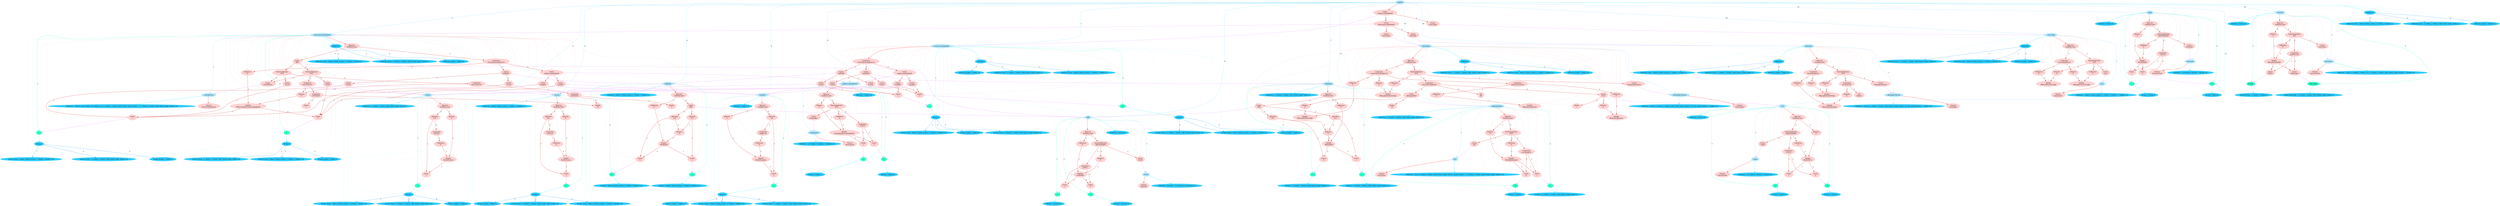 digraph g{node_18190 [shape="ellipse", style="filled", color="#ffd1d1", fontname="Times", label="Custom
a" ]
node_18195 [shape="ellipse", style="filled", color="#ffd1d1", fontname="Times", label="Custom
$.mouse" ]
node_18199 [shape="ellipse", style="filled", color="#ffd1d1", fontname="Times", label="Custom
b" ]
node_18204 [shape="ellipse", style="filled", color="#ffd1d1", fontname="Times", label="Custom
$.mouse" ]
node_18208 [shape="ellipse", style="filled", color="#ffd1d1", fontname="Times", label="Custom
both$and$" ]
node_18213 [shape="ellipse", style="filled", color="#ffd1d1", fontname="Times", label="Custom
$.layout" ]
node_18217 [shape="ellipse", style="filled", color="#ffd1d1", fontname="Times", label="Custom
$.layout" ]
node_18221 [shape="ellipse", style="filled", color="#ffd1d1", fontname="Times", label="Custom
both2$and$" ]
node_18226 [shape="ellipse", style="filled", color="#ffd1d1", fontname="Times", label="Custom
$.graphics" ]
node_18230 [shape="ellipse", style="filled", color="#ffd1d1", fontname="Times", label="Custom
$.graphics" ]
node_18234 [shape="ellipse", style="filled", color="#ffd1d1", fontname="Times", label="Custom
graphicscontaining$and$" ]
node_18239 [shape="ellipse", style="filled", color="#ffd1d1", fontname="Times", label="Composition
{mouse:$layout:$graphics:$}" ]
node_18245 [shape="ellipse", style="filled", color="#ffd1d1", fontname="Times", label="Function
functioncolumnElement" ]
node_18248 [shape="ellipse", style="filled", color="#ffd1d1", fontname="Times", label="Custom
a" ]
node_18256 [shape="ellipse", style="filled", color="#ffd1d1", fontname="Times", label="Custom
$.mouse" ]
node_18260 [shape="ellipse", style="filled", color="#ffd1d1", fontname="Times", label="Custom
b" ]
node_18268 [shape="ellipse", style="filled", color="#ffd1d1", fontname="Times", label="Custom
$.mouse" ]
node_18272 [shape="ellipse", style="filled", color="#ffd1d1", fontname="Times", label="Custom
both$and$" ]
node_18277 [shape="ellipse", style="filled", color="#ffd1d1", fontname="Times", label="Identifier
#thelayoutofsplitcolumncontaining$and$" ]
node_18284 [shape="ellipse", style="filled", color="#ffd1d1", fontname="Times", label="CoReference
$?" ]
node_18288 [shape="ellipse", style="filled", color="#ffd1d1", fontname="Times", label="Custom
$.graphics" ]
node_18292 [shape="ellipse", style="filled", color="#ffd1d1", fontname="Times", label="Custom
$.graphics" ]
node_18296 [shape="ellipse", style="filled", color="#ffd1d1", fontname="Times", label="Custom
graphicscontaining$and$" ]
node_18301 [shape="ellipse", style="filled", color="#ffd1d1", fontname="Times", label="Composition
{mouse:$layout:$graphics:$}" ]
node_18307 [shape="ellipse", style="filled", color="#ffd1d1", fontname="Times", label="Custom
columnElement" ]
node_18311 [shape="ellipse", style="filled", color="#ffd1d1", fontname="Times", label="Number
0" ]
node_18314 [shape="ellipse", style="filled", color="#ffd1d1", fontname="Times", label="Number
0.5" ]
node_18318 [shape="ellipse", style="filled", color="#ffd1d1", fontname="Times", label="Composition
{start:$end:$}" ]
node_18323 [shape="ellipse", style="filled", color="#ffd1d1", fontname="Times", label="Reference
$!" ]
node_18328 [shape="ellipse", style="filled", color="#ffd1d1", fontname="Times", label="Composition
{interval:$rect:$}" ]
node_18333 [shape="ellipse", style="filled", color="#ffd1d1", fontname="Times", label="Custom
$.layout" ]
node_18337 [shape="ellipse", style="filled", color="#ffd1d1", fontname="Times", label="FunctionApplication
$$=$" ]
node_18343 [shape="ellipse", style="filled", color="#ffd1d1", fontname="Times", label="Number
1" ]
node_18346 [shape="ellipse", style="filled", color="#ffd1d1", fontname="Times", label="Composition
{start:$end:$}" ]
node_18351 [shape="ellipse", style="filled", color="#ffd1d1", fontname="Times", label="Composition
{interval:$rect:$}" ]
node_18356 [shape="ellipse", style="filled", color="#ffd1d1", fontname="Times", label="Custom
$.layout" ]
node_18360 [shape="ellipse", style="filled", color="#ffd1d1", fontname="Times", label="FunctionApplication
$$=$" ]
node_18366 [shape="ellipse", style="filled", color="#ffd1d1", fontname="Times", label="Custom
all$$" ]
node_18371 [shape="ellipse", style="filled", color="#ffd1d1", fontname="Times", label="Behaviour
$withbehaviour$" ]
node_18376 [shape="ellipse", style="filled", color="#ffd1d1", fontname="Times", label="Custom
x" ]
node_18381 [shape="ellipse", style="filled", color="#ffd1d1", fontname="Times", label="Identifier
#resultof$.mouse" ]
node_18386 [shape="ellipse", style="filled", color="#ffd1d1", fontname="Times", label="Reference
$!" ]
node_18390 [shape="ellipse", style="filled", color="#ffd1d1", fontname="Times", label="CoReference
$?" ]
node_18394 [shape="ellipse", style="filled", color="#ffd1d1", fontname="Times", label="Composition
{mouse:$}" ]
node_18398 [shape="ellipse", style="filled", color="#ffd1d1", fontname="Times", label="Affectation
$=$" ]
node_18403 [shape="ellipse", style="filled", color="#ffd1d1", fontname="Times", label="Behaviour
$withbehaviour$" ]
node_18408 [shape="ellipse", style="filled", color="#ffd1d1", fontname="Times", label="Custom
x" ]
node_18413 [shape="ellipse", style="filled", color="#ffd1d1", fontname="Times", label="Identifier
#resultof$.graphics" ]
node_18418 [shape="ellipse", style="filled", color="#ffd1d1", fontname="Times", label="Reference
$!" ]
node_18422 [shape="ellipse", style="filled", color="#ffd1d1", fontname="Times", label="CoReference
$?" ]
node_18426 [shape="ellipse", style="filled", color="#ffd1d1", fontname="Times", label="Composition
{graphics:$}" ]
node_18430 [shape="ellipse", style="filled", color="#ffd1d1", fontname="Times", label="Affectation
$=$" ]
node_18435 [shape="ellipse", style="filled", color="#ffd1d1", fontname="Times", label="Behaviour
$withbehaviour$" ]
node_18440 [shape="ellipse", style="filled", color="#ffd1d1", fontname="Times", label="Custom
x" ]
node_18445 [shape="ellipse", style="filled", color="#ffd1d1", fontname="Times", label="Identifier
#resultof$.layout" ]
node_18450 [shape="ellipse", style="filled", color="#ffd1d1", fontname="Times", label="Reference
$!" ]
node_18454 [shape="ellipse", style="filled", color="#ffd1d1", fontname="Times", label="CoReference
$?" ]
node_18458 [shape="ellipse", style="filled", color="#ffd1d1", fontname="Times", label="Composition
{layout:$}" ]
node_18462 [shape="ellipse", style="filled", color="#ffd1d1", fontname="Times", label="Affectation
$=$" ]
node_18467 [shape="ellipse", style="filled", color="#ffd1d1", fontname="Times", label="Behaviour
$withbehaviour$" ]
node_18472 [shape="ellipse", style="filled", color="#ffd1d1", fontname="Times", label="Custom
a" ]
node_18478 [shape="ellipse", style="filled", color="#ffd1d1", fontname="Times", label="Custom
b" ]
node_18484 [shape="ellipse", style="filled", color="#ffd1d1", fontname="Times", label="Identifier
#both$and$" ]
node_18491 [shape="ellipse", style="filled", color="#ffd1d1", fontname="Times", label="CoReference
$?" ]
node_18495 [shape="ellipse", style="filled", color="#ffd1d1", fontname="Times", label="Reference
$!" ]
node_18500 [shape="ellipse", style="filled", color="#ffd1d1", fontname="Times", label="Affectation
$=$" ]
node_18505 [shape="ellipse", style="filled", color="#ffd1d1", fontname="Times", label="Affectation
$=$" ]
node_18510 [shape="ellipse", style="filled", color="#ffd1d1", fontname="Times", label="Custom
all$$" ]
node_18515 [shape="ellipse", style="filled", color="#ffd1d1", fontname="Times", label="Behaviour
$withbehaviour$" ]
node_18520 [shape="ellipse", style="filled", color="#ffd1d1", fontname="Times", label="Custom
a" ]
node_18526 [shape="ellipse", style="filled", color="#ffd1d1", fontname="Times", label="Custom
b" ]
node_18532 [shape="ellipse", style="filled", color="#ffd1d1", fontname="Times", label="Identifier
#both2$and$" ]
node_18539 [shape="ellipse", style="filled", color="#ffd1d1", fontname="Times", label="CoReference
$?" ]
node_18543 [shape="ellipse", style="filled", color="#ffd1d1", fontname="Times", label="Reference
$!" ]
node_18548 [shape="ellipse", style="filled", color="#ffd1d1", fontname="Times", label="Affectation
$=$" ]
node_18553 [shape="ellipse", style="filled", color="#ffd1d1", fontname="Times", label="Affectation
$=$" ]
node_18558 [shape="ellipse", style="filled", color="#ffd1d1", fontname="Times", label="Custom
all$$" ]
node_18563 [shape="ellipse", style="filled", color="#ffd1d1", fontname="Times", label="Behaviour
$withbehaviour$" ]
node_18568 [shape="ellipse", style="filled", color="#ffd1d1", fontname="Times", label="Function
functiongroup" ]
node_18571 [shape="ellipse", style="filled", color="#ffd1d1", fontname="Times", label="Custom
a" ]
node_18576 [shape="ellipse", style="filled", color="#ffd1d1", fontname="Times", label="Custom
b" ]
node_18581 [shape="ellipse", style="filled", color="#ffd1d1", fontname="Times", label="Identifier
#resultofgraphicscontaining$and$" ]
node_18587 [shape="ellipse", style="filled", color="#ffd1d1", fontname="Times", label="Reference
$!" ]
node_18591 [shape="ellipse", style="filled", color="#ffd1d1", fontname="Times", label="Custom
groupgraphics" ]
node_18594 [shape="ellipse", style="filled", color="#ffd1d1", fontname="Times", label="Composition
{a:$,b:$}" ]
node_18599 [shape="ellipse", style="filled", color="#ffd1d1", fontname="Times", label="CoReference
$?" ]
node_18603 [shape="ellipse", style="filled", color="#ffd1d1", fontname="Times", label="FunctionApplication
$$=$" ]
node_18609 [shape="ellipse", style="filled", color="#ffd1d1", fontname="Times", label="Behaviour
$withbehaviour$" ]
node_18614 [shape="ellipse", style="filled", color="#ffd1d1", fontname="Times", label="Function
functionall" ]
node_18617 [shape="ellipse", style="filled", color="#ffd1d1", fontname="Times", label="Custom
a" ]
node_18622 [shape="ellipse", style="filled", color="#ffd1d1", fontname="Times", label="Custom
b" ]
node_18627 [shape="ellipse", style="filled", color="#ffd1d1", fontname="Times", label="Identifier
variableall$$" ]
node_18633 [shape="ellipse", style="filled", color="#ffd1d1", fontname="Times", label="CoReference
$?" ]
node_18637 [shape="ellipse", style="filled", color="#ffd1d1", fontname="Times", label="Custom
funcall" ]
node_18640 [shape="ellipse", style="filled", color="#ffd1d1", fontname="Times", label="Reference
$!" ]
node_18644 [shape="ellipse", style="filled", color="#ffd1d1", fontname="Times", label="Composition
{a:$b:$}" ]
node_18649 [shape="ellipse", style="filled", color="#ffd1d1", fontname="Times", label="FunctionApplication
apply$to$andget$" ]
node_18655 [shape="ellipse", style="filled", color="#ffd1d1", fontname="Times", label="Behaviour
$withbehaviour$" ]
node_18660 [shape="ellipse", style="filled", color="#ffd1d1", fontname="Times", label="Function
functioncursor" ]
node_18663 [shape="ellipse", style="filled", color="#ffd1d1", fontname="Times", label="Identifier
#themouseforcursorwidget" ]
node_18667 [shape="ellipse", style="filled", color="#ffd1d1", fontname="Times", label="CoReference
$?" ]
node_18671 [shape="ellipse", style="filled", color="#ffd1d1", fontname="Times", label="Identifier
#thegraphicsforcursorwidget" ]
node_18675 [shape="ellipse", style="filled", color="#ffd1d1", fontname="Times", label="Reference
$!" ]
node_18679 [shape="ellipse", style="filled", color="#ffd1d1", fontname="Times", label="Composition
{mouse:$graphics:$}" ]
node_18684 [shape="ellipse", style="filled", color="#ffd1d1", fontname="Times", label="Custom
cursor" ]
node_18687 [shape="ellipse", style="filled", color="#ffd1d1", fontname="Times", label="Reference
$!" ]
node_18691 [shape="ellipse", style="filled", color="#ffd1d1", fontname="Times", label="CoReference
$?" ]
node_18695 [shape="ellipse", style="filled", color="#ffd1d1", fontname="Times", label="FunctionApplication
$$=$" ]
node_18701 [shape="ellipse", style="filled", color="#ffd1d1", fontname="Times", label="Behaviour
$withbehaviour$" ]
node_18706 [shape="ellipse", style="filled", color="#ffd1d1", fontname="Times", label="Function
functionisEqual" ]
node_18709 [shape="ellipse", style="filled", color="#ffd1d1", fontname="Times", label="Custom
a" ]
node_18714 [shape="ellipse", style="filled", color="#ffd1d1", fontname="Times", label="Custom
b" ]
node_18719 [shape="ellipse", style="filled", color="#ffd1d1", fontname="Times", label="Identifier
#resultof$==$" ]
node_18725 [shape="ellipse", style="filled", color="#ffd1d1", fontname="Times", label="Reference
$!" ]
node_18729 [shape="ellipse", style="filled", color="#ffd1d1", fontname="Times", label="Custom
isequal" ]
node_18732 [shape="ellipse", style="filled", color="#ffd1d1", fontname="Times", label="Composition
{a:$,b:$}" ]
node_18737 [shape="ellipse", style="filled", color="#ffd1d1", fontname="Times", label="CoReference
$?" ]
node_18741 [shape="ellipse", style="filled", color="#ffd1d1", fontname="Times", label="FunctionApplication
apply$to$andget$" ]
node_18747 [shape="ellipse", style="filled", color="#ffd1d1", fontname="Times", label="Behaviour
$withbehaviour$" ]
node_18752 [shape="ellipse", style="filled", color="#ffd1d1", fontname="Times", label="Function
functionboolAnd" ]
node_18755 [shape="ellipse", style="filled", color="#ffd1d1", fontname="Times", label="Custom
a" ]
node_18760 [shape="ellipse", style="filled", color="#ffd1d1", fontname="Times", label="Custom
b" ]
node_18765 [shape="ellipse", style="filled", color="#ffd1d1", fontname="Times", label="Identifier
#resultof$and$" ]
node_18771 [shape="ellipse", style="filled", color="#ffd1d1", fontname="Times", label="Reference
$!" ]
node_18775 [shape="ellipse", style="filled", color="#ffd1d1", fontname="Times", label="Custom
booleanand" ]
node_18778 [shape="ellipse", style="filled", color="#ffd1d1", fontname="Times", label="Composition
{a:$,b:$}" ]
node_18783 [shape="ellipse", style="filled", color="#ffd1d1", fontname="Times", label="CoReference
$?" ]
node_18787 [shape="ellipse", style="filled", color="#ffd1d1", fontname="Times", label="FunctionApplication
apply$to$andget$" ]
node_18793 [shape="ellipse", style="filled", color="#ffd1d1", fontname="Times", label="Behaviour
$withbehaviour$" ]
node_18798 [shape="ellipse", style="filled", color="#ffd1d1", fontname="Times", label="Function
functioninset" ]
node_18801 [shape="ellipse", style="filled", color="#ffd1d1", fontname="Times", label="Custom
a" ]
node_18806 [shape="ellipse", style="filled", color="#ffd1d1", fontname="Times", label="Custom
m" ]
node_18811 [shape="ellipse", style="filled", color="#ffd1d1", fontname="Times", label="Identifier
#$withaddedmargin$" ]
node_18817 [shape="ellipse", style="filled", color="#ffd1d1", fontname="Times", label="Reference
$!" ]
node_18821 [shape="ellipse", style="filled", color="#ffd1d1", fontname="Times", label="Custom
inset" ]
node_18824 [shape="ellipse", style="filled", color="#ffd1d1", fontname="Times", label="Composition
{rect:$margin:$}" ]
node_18829 [shape="ellipse", style="filled", color="#ffd1d1", fontname="Times", label="CoReference
$?" ]
node_18833 [shape="ellipse", style="filled", color="#ffd1d1", fontname="Times", label="FunctionApplication
$$=$" ]
node_18839 [shape="ellipse", style="filled", color="#ffd1d1", fontname="Times", label="Behaviour
$withbehaviour$" ]
node_18844 [shape="ellipse", style="filled", color="#ffd1d1", fontname="Times", label="Function
functionisInside" ]
node_18847 [shape="ellipse", style="filled", color="#ffd1d1", fontname="Times", label="Custom
thePoint" ]
node_18852 [shape="ellipse", style="filled", color="#ffd1d1", fontname="Times", label="Custom
theRectangle" ]
node_18857 [shape="ellipse", style="filled", color="#ffd1d1", fontname="Times", label="Identifier
#theresultof$isinside$" ]
node_18863 [shape="ellipse", style="filled", color="#ffd1d1", fontname="Times", label="Reference
$!" ]
node_18867 [shape="ellipse", style="filled", color="#ffd1d1", fontname="Times", label="Custom
funcisinside" ]
node_18870 [shape="ellipse", style="filled", color="#ffd1d1", fontname="Times", label="Composition
{point:$,rect:$}" ]
node_18875 [shape="ellipse", style="filled", color="#ffd1d1", fontname="Times", label="CoReference
$?" ]
node_18879 [shape="ellipse", style="filled", color="#ffd1d1", fontname="Times", label="FunctionApplication
$$=$" ]
node_18885 [shape="ellipse", style="filled", color="#ffd1d1", fontname="Times", label="Behaviour
$withbehaviour$" ]
node_18890 [shape="ellipse", style="filled", color="#ffd1d1", fontname="Times", label="Function
functionbutton" ]
node_18893 [shape="ellipse", style="filled", color="#ffd1d1", fontname="Times", label="Identifier
#thebuttonsofthemouse" ]
node_18897 [shape="ellipse", style="filled", color="#ffd1d1", fontname="Times", label="CoReference
$?" ]
node_18901 [shape="ellipse", style="filled", color="#ffd1d1", fontname="Times", label="Identifier
#thepositionofthemouse" ]
node_18904 [shape="ellipse", style="filled", color="#ffd1d1", fontname="Times", label="CoReference
$?" ]
node_18908 [shape="ellipse", style="filled", color="#ffd1d1", fontname="Times", label="Composition
{buttons:$,position:$}" ]
node_18913 [shape="ellipse", style="filled", color="#ffd1d1", fontname="Times", label="Identifier
#thelayoutforbuttonwidget" ]
node_18917 [shape="ellipse", style="filled", color="#ffd1d1", fontname="Times", label="CoReference
$?" ]
node_18921 [shape="ellipse", style="filled", color="#ffd1d1", fontname="Times", label="Identifier
#thegraphicsforbuttonwidget" ]
node_18925 [shape="ellipse", style="filled", color="#ffd1d1", fontname="Times", label="Reference
$!" ]
node_18929 [shape="ellipse", style="filled", color="#ffd1d1", fontname="Times", label="Composition
{mouse:$layout:$graphics:$}" ]
node_18935 [shape="ellipse", style="filled", color="#ffd1d1", fontname="Times", label="Custom
buttongraphicsfunction" ]
node_18938 [shape="ellipse", style="filled", color="#ffd1d1", fontname="Times", label="Number
20" ]
node_18941 [shape="ellipse", style="filled", color="#ffd1d1", fontname="Times", label="Reference
$!" ]
node_18945 [shape="ellipse", style="filled", color="#ffd1d1", fontname="Times", label="Custom
addmarginof$to$" ]
node_18950 [shape="ellipse", style="filled", color="#ffd1d1", fontname="Times", label="Text
OK" ]
node_18953 [shape="ellipse", style="filled", color="#ffd1d1", fontname="Times", label="Reference
$!" ]
node_18957 [shape="ellipse", style="filled", color="#ffd1d1", fontname="Times", label="Number
1" ]
node_18960 [shape="ellipse", style="filled", color="#ffd1d1", fontname="Times", label="Custom
$==$" ]
node_18965 [shape="ellipse", style="filled", color="#ffd1d1", fontname="Times", label="Composition
{layout:$text:$pushed:$}" ]
node_18971 [shape="ellipse", style="filled", color="#ffd1d1", fontname="Times", label="CoReference
$?" ]
node_18975 [shape="ellipse", style="filled", color="#ffd1d1", fontname="Times", label="FunctionApplication
$$=$" ]
node_18981 [shape="ellipse", style="filled", color="#ffd1d1", fontname="Times", label="Behaviour
$withbehaviour$" ]
node_18986 [shape="ellipse", style="filled", color="#ffd1d1", fontname="Times", label="Function
functionlabel" ]
node_18989 [shape="ellipse", style="filled", color="#ffd1d1", fontname="Times", label="Identifier
#thelayoutforlabelwidget" ]
node_18993 [shape="ellipse", style="filled", color="#ffd1d1", fontname="Times", label="CoReference
$?" ]
node_18997 [shape="ellipse", style="filled", color="#ffd1d1", fontname="Times", label="Identifier
#thegraphicsforlabelwidget" ]
node_19001 [shape="ellipse", style="filled", color="#ffd1d1", fontname="Times", label="Reference
$!" ]
node_19005 [shape="ellipse", style="filled", color="#ffd1d1", fontname="Times", label="Composition
{layout:$graphics:$}" ]
node_19010 [shape="ellipse", style="filled", color="#ffd1d1", fontname="Times", label="Custom
labelgraphicsfunction" ]
node_19013 [shape="ellipse", style="filled", color="#ffd1d1", fontname="Times", label="Reference
$!" ]
node_19017 [shape="ellipse", style="filled", color="#ffd1d1", fontname="Times", label="Text
Labeltext" ]
node_19020 [shape="ellipse", style="filled", color="#ffd1d1", fontname="Times", label="Composition
{layout:$text:$}" ]
node_19025 [shape="ellipse", style="filled", color="#ffd1d1", fontname="Times", label="CoReference
$?" ]
node_19029 [shape="ellipse", style="filled", color="#ffd1d1", fontname="Times", label="FunctionApplication
$$=$" ]
node_19035 [shape="ellipse", style="filled", color="#ffd1d1", fontname="Times", label="Behaviour
$withbehaviour$" ]
node_19040 [shape="ellipse", style="filled", color="#ffd1d1", fontname="Times", label="Custom
buttonwidget" ]
node_19043 [shape="ellipse", style="filled", color="#ffd1d1", fontname="Times", label="Custom
labelwidget" ]
node_19046 [shape="ellipse", style="filled", color="#ffd1d1", fontname="Times", label="Custom
splitcolumncontaining$and$" ]
node_19051 [shape="ellipse", style="filled", color="#ffd1d1", fontname="Times", label="Custom
cursorwidget" ]
node_19054 [shape="ellipse", style="filled", color="#ffd1d1", fontname="Times", label="Custom
twolayerscontaining$and$" ]
node_17005 [shape="ellipse", style="filled", color="#afe7ff", fontname="Times", label="simpleUI" ]
node_17006 [shape="ellipse", style="filled", color="#afe7ff", fontname="Times", label="twolayerscontaining$and$" ]
node_17095 [shape="ellipse", style="filled", color="#afe7ff", fontname="Times", label="splitcolumncontaining$and$" ]
node_17096 [shape="ellipse", style="filled", color="#afe7ff", fontname="Times", label="columnElement" ]
node_17267 [shape="ellipse", style="filled", color="#afe7ff", fontname="Times", label="$.mouse" ]
node_17315 [shape="ellipse", style="filled", color="#afe7ff", fontname="Times", label="$.graphics" ]
node_17363 [shape="ellipse", style="filled", color="#afe7ff", fontname="Times", label="$.layout" ]
node_17411 [shape="ellipse", style="filled", color="#afe7ff", fontname="Times", label="both$and$" ]
node_17479 [shape="ellipse", style="filled", color="#afe7ff", fontname="Times", label="both2$and$" ]
node_17547 [shape="ellipse", style="filled", color="#afe7ff", fontname="Times", label="graphicscontaining$and$" ]
node_17548 [shape="ellipse", style="filled", color="#afe7ff", fontname="Times", label="groupgraphics" ]
node_17611 [shape="ellipse", style="filled", color="#afe7ff", fontname="Times", label="all$$" ]
node_17612 [shape="ellipse", style="filled", color="#afe7ff", fontname="Times", label="funcall" ]
node_17675 [shape="ellipse", style="filled", color="#afe7ff", fontname="Times", label="cursorwidget" ]
node_17676 [shape="ellipse", style="filled", color="#afe7ff", fontname="Times", label="cursor" ]
node_17732 [shape="ellipse", style="filled", color="#afe7ff", fontname="Times", label="$==$" ]
node_17733 [shape="ellipse", style="filled", color="#afe7ff", fontname="Times", label="isequal" ]
node_17796 [shape="ellipse", style="filled", color="#afe7ff", fontname="Times", label="$and$" ]
node_17797 [shape="ellipse", style="filled", color="#afe7ff", fontname="Times", label="booleanand" ]
node_17860 [shape="ellipse", style="filled", color="#afe7ff", fontname="Times", label="addmarginof$to$" ]
node_17861 [shape="ellipse", style="filled", color="#afe7ff", fontname="Times", label="inset" ]
node_17924 [shape="ellipse", style="filled", color="#afe7ff", fontname="Times", label="$isinside$" ]
node_17925 [shape="ellipse", style="filled", color="#afe7ff", fontname="Times", label="funcisinside" ]
node_17988 [shape="ellipse", style="filled", color="#afe7ff", fontname="Times", label="buttonwidget" ]
node_17989 [shape="ellipse", style="filled", color="#afe7ff", fontname="Times", label="buttongraphicsfunction" ]
node_18084 [shape="ellipse", style="filled", color="#afe7ff", fontname="Times", label="labelwidget" ]
node_18085 [shape="ellipse", style="filled", color="#afe7ff", fontname="Times", label="labelgraphicsfunction" ]
node_17007 [shape="ellipse", style="filled", color="#2fffc7", fontname="Times", label="a" ]
node_17020 [shape="ellipse", style="filled", color="#2fffc7", fontname="Times", label="b" ]
node_17104 [shape="ellipse", style="filled", color="#2fffc7", fontname="Times", label="a" ]
node_17117 [shape="ellipse", style="filled", color="#2fffc7", fontname="Times", label="b" ]
node_17268 [shape="ellipse", style="filled", color="#2fffc7", fontname="Times", label="x" ]
node_17316 [shape="ellipse", style="filled", color="#2fffc7", fontname="Times", label="x" ]
node_17364 [shape="ellipse", style="filled", color="#2fffc7", fontname="Times", label="x" ]
node_17412 [shape="ellipse", style="filled", color="#2fffc7", fontname="Times", label="a" ]
node_17416 [shape="ellipse", style="filled", color="#2fffc7", fontname="Times", label="b" ]
node_17480 [shape="ellipse", style="filled", color="#2fffc7", fontname="Times", label="a" ]
node_17484 [shape="ellipse", style="filled", color="#2fffc7", fontname="Times", label="b" ]
node_17556 [shape="ellipse", style="filled", color="#2fffc7", fontname="Times", label="a" ]
node_17560 [shape="ellipse", style="filled", color="#2fffc7", fontname="Times", label="b" ]
node_17620 [shape="ellipse", style="filled", color="#2fffc7", fontname="Times", label="a" ]
node_17624 [shape="ellipse", style="filled", color="#2fffc7", fontname="Times", label="b" ]
node_17741 [shape="ellipse", style="filled", color="#2fffc7", fontname="Times", label="a" ]
node_17745 [shape="ellipse", style="filled", color="#2fffc7", fontname="Times", label="b" ]
node_17805 [shape="ellipse", style="filled", color="#2fffc7", fontname="Times", label="a" ]
node_17809 [shape="ellipse", style="filled", color="#2fffc7", fontname="Times", label="b" ]
node_17869 [shape="ellipse", style="filled", color="#2fffc7", fontname="Times", label="m" ]
node_17873 [shape="ellipse", style="filled", color="#2fffc7", fontname="Times", label="a" ]
node_17933 [shape="ellipse", style="filled", color="#2fffc7", fontname="Times", label="thePoint" ]
node_17937 [shape="ellipse", style="filled", color="#2fffc7", fontname="Times", label="theRectangle" ]
node_17008 [shape="ellipse", style="filled", color="#2fcdff", fontname="Times", label="theArgs.a" ]
node_17009 [shape="ellipse", style="filled", color="#2fcdff", fontname="Times", label="theArgs.a.mouse : {buttons: Number, position: {x: Number, y: Number}} out" ]
node_17011 [shape="ellipse", style="filled", color="#2fcdff", fontname="Times", label="theArgs.a.layout : {x: Number, y: Number, width: Number, height: Number} out" ]
node_17013 [shape="ellipse", style="filled", color="#2fcdff", fontname="Times", label="theArgs.a.graphics : Graphics in" ]
node_17021 [shape="ellipse", style="filled", color="#2fcdff", fontname="Times", label="theArgs.b" ]
node_17022 [shape="ellipse", style="filled", color="#2fcdff", fontname="Times", label="theArgs.b.mouse : {buttons: Number, position: {x: Number, y: Number}} out" ]
node_17024 [shape="ellipse", style="filled", color="#2fcdff", fontname="Times", label="theArgs.b.layout : {x: Number, y: Number, width: Number, height: Number} out" ]
node_17026 [shape="ellipse", style="filled", color="#2fcdff", fontname="Times", label="theArgs.b.graphics : Graphics in" ]
node_17035 [shape="ellipse", style="filled", color="#2fcdff", fontname="Times", label="theInterface" ]
node_17036 [shape="ellipse", style="filled", color="#2fcdff", fontname="Times", label="theInterface.mouse : {buttons: Number, position: {x: Number, y: Number}} in" ]
node_17038 [shape="ellipse", style="filled", color="#2fcdff", fontname="Times", label="theInterface.layout : {x: Number, y: Number, width: Number, height: Number} in" ]
node_17040 [shape="ellipse", style="filled", color="#2fcdff", fontname="Times", label="theInterface.graphics : Graphics out" ]
node_17097 [shape="ellipse", style="filled", color="#2fcdff", fontname="Times", label="theInterface : {{interval: {start: Number, end: Number}, rect: {x: Number, y: Number, width: Number, height: Number}} -> {x: Number, y: Number, width: Number, height: Number}} out" ]
node_17105 [shape="ellipse", style="filled", color="#2fcdff", fontname="Times", label="theArgs.a" ]
node_17106 [shape="ellipse", style="filled", color="#2fcdff", fontname="Times", label="theArgs.a.mouse : {buttons: Number, position: {x: Number, y: Number}} out" ]
node_17108 [shape="ellipse", style="filled", color="#2fcdff", fontname="Times", label="theArgs.a.layout : {x: Number, y: Number, width: Number, height: Number} out" ]
node_17110 [shape="ellipse", style="filled", color="#2fcdff", fontname="Times", label="theArgs.a.graphics : Graphics in" ]
node_17118 [shape="ellipse", style="filled", color="#2fcdff", fontname="Times", label="theArgs.b" ]
node_17119 [shape="ellipse", style="filled", color="#2fcdff", fontname="Times", label="theArgs.b.mouse : {buttons: Number, position: {x: Number, y: Number}} out" ]
node_17121 [shape="ellipse", style="filled", color="#2fcdff", fontname="Times", label="theArgs.b.layout : {x: Number, y: Number, width: Number, height: Number} out" ]
node_17123 [shape="ellipse", style="filled", color="#2fcdff", fontname="Times", label="theArgs.b.graphics : Graphics in" ]
node_17132 [shape="ellipse", style="filled", color="#2fcdff", fontname="Times", label="theInterface" ]
node_17133 [shape="ellipse", style="filled", color="#2fcdff", fontname="Times", label="theInterface.mouse : {buttons: Number, position: {x: Number, y: Number}} in" ]
node_17135 [shape="ellipse", style="filled", color="#2fcdff", fontname="Times", label="theInterface.layout : {x: Number, y: Number, width: Number, height: Number} in" ]
node_17137 [shape="ellipse", style="filled", color="#2fcdff", fontname="Times", label="theInterface.graphics : Graphics out" ]
node_17269 [shape="ellipse", style="filled", color="#2fcdff", fontname="Times", label="theArgs.x" ]
node_17270 [shape="ellipse", style="filled", color="#2fcdff", fontname="Times", label="theArgs.x.mouse : {buttons: Number, position: {x: Number, y: Number}} out" ]
node_17272 [shape="ellipse", style="filled", color="#2fcdff", fontname="Times", label="theArgs.x.layout : {x: Number, y: Number, width: Number, height: Number} out" ]
node_17274 [shape="ellipse", style="filled", color="#2fcdff", fontname="Times", label="theArgs.x.graphics : Graphics in" ]
node_17282 [shape="ellipse", style="filled", color="#2fcdff", fontname="Times", label="theInterface : {buttons: Number, position: {x: Number, y: Number}} in" ]
node_17317 [shape="ellipse", style="filled", color="#2fcdff", fontname="Times", label="theArgs.x" ]
node_17318 [shape="ellipse", style="filled", color="#2fcdff", fontname="Times", label="theArgs.x.mouse : {buttons: Number, position: {x: Number, y: Number}} out" ]
node_17320 [shape="ellipse", style="filled", color="#2fcdff", fontname="Times", label="theArgs.x.layout : {x: Number, y: Number, width: Number, height: Number} out" ]
node_17322 [shape="ellipse", style="filled", color="#2fcdff", fontname="Times", label="theArgs.x.graphics : Graphics in" ]
node_17330 [shape="ellipse", style="filled", color="#2fcdff", fontname="Times", label="theInterface : Graphics out" ]
node_17365 [shape="ellipse", style="filled", color="#2fcdff", fontname="Times", label="theArgs.x" ]
node_17366 [shape="ellipse", style="filled", color="#2fcdff", fontname="Times", label="theArgs.x.mouse : {buttons: Number, position: {x: Number, y: Number}} out" ]
node_17368 [shape="ellipse", style="filled", color="#2fcdff", fontname="Times", label="theArgs.x.layout : {x: Number, y: Number, width: Number, height: Number} out" ]
node_17370 [shape="ellipse", style="filled", color="#2fcdff", fontname="Times", label="theArgs.x.graphics : Graphics in" ]
node_17378 [shape="ellipse", style="filled", color="#2fcdff", fontname="Times", label="theInterface : {x: Number, y: Number, width: Number, height: Number} in" ]
node_17413 [shape="ellipse", style="filled", color="#2fcdff", fontname="Times", label="theArgs.a : {buttons: Number, position: {x: Number, y: Number}} out" ]
node_17417 [shape="ellipse", style="filled", color="#2fcdff", fontname="Times", label="theArgs.b : {buttons: Number, position: {x: Number, y: Number}} out" ]
node_17422 [shape="ellipse", style="filled", color="#2fcdff", fontname="Times", label="theInterface : {buttons: Number, position: {x: Number, y: Number}} in" ]
node_17481 [shape="ellipse", style="filled", color="#2fcdff", fontname="Times", label="theArgs.a : {x: Number, y: Number, width: Number, height: Number} out" ]
node_17485 [shape="ellipse", style="filled", color="#2fcdff", fontname="Times", label="theArgs.b : {x: Number, y: Number, width: Number, height: Number} out" ]
node_17490 [shape="ellipse", style="filled", color="#2fcdff", fontname="Times", label="theInterface : {x: Number, y: Number, width: Number, height: Number} in" ]
node_17549 [shape="ellipse", style="filled", color="#2fcdff", fontname="Times", label="theInterface : {{a: Graphics, b: Graphics} -> Graphics} out" ]
node_17557 [shape="ellipse", style="filled", color="#2fcdff", fontname="Times", label="theArgs.a : Graphics in" ]
node_17561 [shape="ellipse", style="filled", color="#2fcdff", fontname="Times", label="theArgs.b : Graphics in" ]
node_17566 [shape="ellipse", style="filled", color="#2fcdff", fontname="Times", label="theInterface : Graphics out" ]
node_17613 [shape="ellipse", style="filled", color="#2fcdff", fontname="Times", label="theInterface : {Activation -> {a: Activation, b: Activation}} out" ]
node_17621 [shape="ellipse", style="filled", color="#2fcdff", fontname="Times", label="theArgs.a : Activation out" ]
node_17625 [shape="ellipse", style="filled", color="#2fcdff", fontname="Times", label="theArgs.b : Activation out" ]
node_17630 [shape="ellipse", style="filled", color="#2fcdff", fontname="Times", label="theInterface : Activation in" ]
node_17677 [shape="ellipse", style="filled", color="#2fcdff", fontname="Times", label="theInterface : {{buttons: Number, position: {x: Number, y: Number}} -> Graphics} out" ]
node_17684 [shape="ellipse", style="filled", color="#2fcdff", fontname="Times", label="theInterface" ]
node_17685 [shape="ellipse", style="filled", color="#2fcdff", fontname="Times", label="theInterface.mouse : {buttons: Number, position: {x: Number, y: Number}} in" ]
node_17687 [shape="ellipse", style="filled", color="#2fcdff", fontname="Times", label="theInterface.layout : {x: Number, y: Number, width: Number, height: Number} in" ]
node_17689 [shape="ellipse", style="filled", color="#2fcdff", fontname="Times", label="theInterface.graphics : Graphics out" ]
node_17734 [shape="ellipse", style="filled", color="#2fcdff", fontname="Times", label="theInterface : {{a: Number, b: Number} -> Boolean} out" ]
node_17742 [shape="ellipse", style="filled", color="#2fcdff", fontname="Times", label="theArgs.a : Number in" ]
node_17746 [shape="ellipse", style="filled", color="#2fcdff", fontname="Times", label="theArgs.b : Number in" ]
node_17751 [shape="ellipse", style="filled", color="#2fcdff", fontname="Times", label="theInterface : Boolean out" ]
node_17798 [shape="ellipse", style="filled", color="#2fcdff", fontname="Times", label="theInterface : {{a: Boolean, b: Boolean} -> Boolean} out" ]
node_17806 [shape="ellipse", style="filled", color="#2fcdff", fontname="Times", label="theArgs.a : Boolean in" ]
node_17810 [shape="ellipse", style="filled", color="#2fcdff", fontname="Times", label="theArgs.b : Boolean in" ]
node_17815 [shape="ellipse", style="filled", color="#2fcdff", fontname="Times", label="theInterface : Boolean out" ]
node_17862 [shape="ellipse", style="filled", color="#2fcdff", fontname="Times", label="theInterface : {{rect: {x: Number, y: Number, width: Number, height: Number}, margin: Number} -> {x: Number, y: Number, width: Number, height: Number}} out" ]
node_17870 [shape="ellipse", style="filled", color="#2fcdff", fontname="Times", label="theArgs.m : Number in" ]
node_17874 [shape="ellipse", style="filled", color="#2fcdff", fontname="Times", label="theArgs.a : {x: Number, y: Number, width: Number, height: Number} in" ]
node_17879 [shape="ellipse", style="filled", color="#2fcdff", fontname="Times", label="theInterface : {x: Number, y: Number, width: Number, height: Number} out" ]
node_17926 [shape="ellipse", style="filled", color="#2fcdff", fontname="Times", label="theInterface : {{point: {x: Number, y: Number}, rect: {x: Number, y: Number, width: Number, height: Number}} -> Boolean} out" ]
node_17934 [shape="ellipse", style="filled", color="#2fcdff", fontname="Times", label="theArgs.thePoint : {x: Number, y: Number} in" ]
node_17938 [shape="ellipse", style="filled", color="#2fcdff", fontname="Times", label="theArgs.theRectangle : {x: Number, y: Number, width: Number, height: Number} in" ]
node_17943 [shape="ellipse", style="filled", color="#2fcdff", fontname="Times", label="theInterface : Boolean out" ]
node_17990 [shape="ellipse", style="filled", color="#2fcdff", fontname="Times", label="theInterface : {{layout: {x: Number, y: Number, width: Number, height: Number}, text: Text, pushed: Boolean} -> Graphics} out" ]
node_17997 [shape="ellipse", style="filled", color="#2fcdff", fontname="Times", label="theInterface" ]
node_17998 [shape="ellipse", style="filled", color="#2fcdff", fontname="Times", label="theInterface.mouse : {buttons: Number, position: {x: Number, y: Number}} in" ]
node_18000 [shape="ellipse", style="filled", color="#2fcdff", fontname="Times", label="theInterface.layout : {x: Number, y: Number, width: Number, height: Number} in" ]
node_18002 [shape="ellipse", style="filled", color="#2fcdff", fontname="Times", label="theInterface.graphics : Graphics out" ]
node_18086 [shape="ellipse", style="filled", color="#2fcdff", fontname="Times", label="theInterface : {{layout: {x: Number, y: Number, width: Number, height: Number}, text: Text, pushed: Boolean} -> Graphics} out" ]
node_18093 [shape="ellipse", style="filled", color="#2fcdff", fontname="Times", label="theInterface" ]
node_18094 [shape="ellipse", style="filled", color="#2fcdff", fontname="Times", label="theInterface.mouse : {buttons: Number, position: {x: Number, y: Number}} in" ]
node_18096 [shape="ellipse", style="filled", color="#2fcdff", fontname="Times", label="theInterface.layout : {x: Number, y: Number, width: Number, height: Number} in" ]
node_18098 [shape="ellipse", style="filled", color="#2fcdff", fontname="Times", label="theInterface.graphics : Graphics out" ]
node_18163 [shape="ellipse", style="filled", color="#2fcdff", fontname="Times", label="theInterface" ]
node_18164 [shape="ellipse", style="filled", color="#2fcdff", fontname="Times", label="theInterface.mouse : {buttons: Number, position: {x: Number, y: Number}} in" ]
node_18166 [shape="ellipse", style="filled", color="#2fcdff", fontname="Times", label="theInterface.layout : {x: Number, y: Number, width: Number, height: Number} in" ]
node_18168 [shape="ellipse", style="filled", color="#2fcdff", fontname="Times", label="theInterface.graphics : Graphics out" ]
node_18195 -> node_18190 [dir=forward, arrowHead=normal, fontname="Times-Italic", arrowsize=1, color="#d00000", label="1",  headlabel="", taillabel="" ]
node_18204 -> node_18199 [dir=forward, arrowHead=normal, fontname="Times-Italic", arrowsize=1, color="#d00000", label="1",  headlabel="", taillabel="" ]
node_18208 -> node_18195 [dir=forward, arrowHead=normal, fontname="Times-Italic", arrowsize=1, color="#d00000", label="1",  headlabel="", taillabel="" ]
node_18208 -> node_18204 [dir=forward, arrowHead=normal, fontname="Times-Italic", arrowsize=1, color="#d00000", label="2",  headlabel="", taillabel="" ]
node_18213 -> node_18190 [dir=forward, arrowHead=normal, fontname="Times-Italic", arrowsize=1, color="#d00000", label="1",  headlabel="", taillabel="" ]
node_18217 -> node_18199 [dir=forward, arrowHead=normal, fontname="Times-Italic", arrowsize=1, color="#d00000", label="1",  headlabel="", taillabel="" ]
node_18221 -> node_18213 [dir=forward, arrowHead=normal, fontname="Times-Italic", arrowsize=1, color="#d00000", label="1",  headlabel="", taillabel="" ]
node_18221 -> node_18217 [dir=forward, arrowHead=normal, fontname="Times-Italic", arrowsize=1, color="#d00000", label="2",  headlabel="", taillabel="" ]
node_18226 -> node_18190 [dir=forward, arrowHead=normal, fontname="Times-Italic", arrowsize=1, color="#d00000", label="1",  headlabel="", taillabel="" ]
node_18230 -> node_18199 [dir=forward, arrowHead=normal, fontname="Times-Italic", arrowsize=1, color="#d00000", label="1",  headlabel="", taillabel="" ]
node_18234 -> node_18226 [dir=forward, arrowHead=normal, fontname="Times-Italic", arrowsize=1, color="#d00000", label="1",  headlabel="", taillabel="" ]
node_18234 -> node_18230 [dir=forward, arrowHead=normal, fontname="Times-Italic", arrowsize=1, color="#d00000", label="2",  headlabel="", taillabel="" ]
node_18239 -> node_18208 [dir=forward, arrowHead=normal, fontname="Times-Italic", arrowsize=1, color="#d00000", label="1",  headlabel="", taillabel="" ]
node_18239 -> node_18221 [dir=forward, arrowHead=normal, fontname="Times-Italic", arrowsize=1, color="#d00000", label="2",  headlabel="", taillabel="" ]
node_18239 -> node_18234 [dir=forward, arrowHead=normal, fontname="Times-Italic", arrowsize=1, color="#d00000", label="3",  headlabel="", taillabel="" ]
node_18256 -> node_18248 [dir=forward, arrowHead=normal, fontname="Times-Italic", arrowsize=1, color="#d00000", label="1",  headlabel="", taillabel="" ]
node_18268 -> node_18260 [dir=forward, arrowHead=normal, fontname="Times-Italic", arrowsize=1, color="#d00000", label="1",  headlabel="", taillabel="" ]
node_18272 -> node_18256 [dir=forward, arrowHead=normal, fontname="Times-Italic", arrowsize=1, color="#d00000", label="1",  headlabel="", taillabel="" ]
node_18272 -> node_18268 [dir=forward, arrowHead=normal, fontname="Times-Italic", arrowsize=1, color="#d00000", label="2",  headlabel="", taillabel="" ]
node_18277 -> node_18248 [dir=forward, arrowHead=normal, fontname="Times-Italic", arrowsize=1, color="#d00000", label="1",  headlabel="", taillabel="" ]
node_18277 -> node_18260 [dir=forward, arrowHead=normal, fontname="Times-Italic", arrowsize=1, color="#d00000", label="2",  headlabel="", taillabel="" ]
node_18284 -> node_18277 [dir=forward, arrowHead=normal, fontname="Times-Italic", arrowsize=1, color="#d00000", label="1",  headlabel="", taillabel="" ]
node_18288 -> node_18248 [dir=forward, arrowHead=normal, fontname="Times-Italic", arrowsize=1, color="#d00000", label="1",  headlabel="", taillabel="" ]
node_18292 -> node_18260 [dir=forward, arrowHead=normal, fontname="Times-Italic", arrowsize=1, color="#d00000", label="1",  headlabel="", taillabel="" ]
node_18296 -> node_18288 [dir=forward, arrowHead=normal, fontname="Times-Italic", arrowsize=1, color="#d00000", label="1",  headlabel="", taillabel="" ]
node_18296 -> node_18292 [dir=forward, arrowHead=normal, fontname="Times-Italic", arrowsize=1, color="#d00000", label="2",  headlabel="", taillabel="" ]
node_18301 -> node_18272 [dir=forward, arrowHead=normal, fontname="Times-Italic", arrowsize=1, color="#d00000", label="1",  headlabel="", taillabel="" ]
node_18301 -> node_18284 [dir=forward, arrowHead=normal, fontname="Times-Italic", arrowsize=1, color="#d00000", label="2",  headlabel="", taillabel="" ]
node_18301 -> node_18296 [dir=forward, arrowHead=normal, fontname="Times-Italic", arrowsize=1, color="#d00000", label="3",  headlabel="", taillabel="" ]
node_18318 -> node_18311 [dir=forward, arrowHead=normal, fontname="Times-Italic", arrowsize=1, color="#d00000", label="1",  headlabel="", taillabel="" ]
node_18318 -> node_18314 [dir=forward, arrowHead=normal, fontname="Times-Italic", arrowsize=1, color="#d00000", label="2",  headlabel="", taillabel="" ]
node_18323 -> node_18277 [dir=forward, arrowHead=normal, fontname="Times-Italic", arrowsize=1, color="#d00000", label="1",  headlabel="", taillabel="" ]
node_18328 -> node_18318 [dir=forward, arrowHead=normal, fontname="Times-Italic", arrowsize=1, color="#d00000", label="1",  headlabel="", taillabel="" ]
node_18328 -> node_18323 [dir=forward, arrowHead=normal, fontname="Times-Italic", arrowsize=1, color="#d00000", label="2",  headlabel="", taillabel="" ]
node_18333 -> node_18248 [dir=forward, arrowHead=normal, fontname="Times-Italic", arrowsize=1, color="#d00000", label="1",  headlabel="", taillabel="" ]
node_18337 -> node_18307 [dir=forward, arrowHead=normal, fontname="Times-Italic", arrowsize=1, color="#d00000", label="1",  headlabel="", taillabel="" ]
node_18337 -> node_18328 [dir=forward, arrowHead=normal, fontname="Times-Italic", arrowsize=1, color="#d00000", label="2",  headlabel="", taillabel="" ]
node_18337 -> node_18333 [dir=forward, arrowHead=normal, fontname="Times-Italic", arrowsize=1, color="#d00000", label="3",  headlabel="", taillabel="" ]
node_18346 -> node_18314 [dir=forward, arrowHead=normal, fontname="Times-Italic", arrowsize=1, color="#d00000", label="1",  headlabel="", taillabel="" ]
node_18346 -> node_18343 [dir=forward, arrowHead=normal, fontname="Times-Italic", arrowsize=1, color="#d00000", label="2",  headlabel="", taillabel="" ]
node_18351 -> node_18323 [dir=forward, arrowHead=normal, fontname="Times-Italic", arrowsize=1, color="#d00000", label="2",  headlabel="", taillabel="" ]
node_18351 -> node_18346 [dir=forward, arrowHead=normal, fontname="Times-Italic", arrowsize=1, color="#d00000", label="1",  headlabel="", taillabel="" ]
node_18356 -> node_18260 [dir=forward, arrowHead=normal, fontname="Times-Italic", arrowsize=1, color="#d00000", label="1",  headlabel="", taillabel="" ]
node_18360 -> node_18307 [dir=forward, arrowHead=normal, fontname="Times-Italic", arrowsize=1, color="#d00000", label="1",  headlabel="", taillabel="" ]
node_18360 -> node_18351 [dir=forward, arrowHead=normal, fontname="Times-Italic", arrowsize=1, color="#d00000", label="2",  headlabel="", taillabel="" ]
node_18360 -> node_18356 [dir=forward, arrowHead=normal, fontname="Times-Italic", arrowsize=1, color="#d00000", label="3",  headlabel="", taillabel="" ]
node_18366 -> node_18337 [dir=forward, arrowHead=normal, fontname="Times-Italic", arrowsize=1, color="#d00000", label="1",  headlabel="", taillabel="" ]
node_18366 -> node_18360 [dir=forward, arrowHead=normal, fontname="Times-Italic", arrowsize=1, color="#d00000", label="2",  headlabel="", taillabel="" ]
node_18371 -> node_18301 [dir=forward, arrowHead=normal, fontname="Times-Italic", arrowsize=1, color="#d00000", label="1",  headlabel="", taillabel="" ]
node_18371 -> node_18366 [dir=forward, arrowHead=normal, fontname="Times-Italic", arrowsize=1, color="#d00000", label="2",  headlabel="", taillabel="" ]
node_18381 -> node_18376 [dir=forward, arrowHead=normal, fontname="Times-Italic", arrowsize=1, color="#d00000", label="1",  headlabel="", taillabel="" ]
node_18386 -> node_18381 [dir=forward, arrowHead=normal, fontname="Times-Italic", arrowsize=1, color="#d00000", label="1",  headlabel="", taillabel="" ]
node_18390 -> node_18381 [dir=forward, arrowHead=normal, fontname="Times-Italic", arrowsize=1, color="#d00000", label="1",  headlabel="", taillabel="" ]
node_18394 -> node_18390 [dir=forward, arrowHead=normal, fontname="Times-Italic", arrowsize=1, color="#d00000", label="1",  headlabel="", taillabel="" ]
node_18398 -> node_18376 [dir=forward, arrowHead=normal, fontname="Times-Italic", arrowsize=1, color="#d00000", label="1",  headlabel="", taillabel="" ]
node_18398 -> node_18394 [dir=forward, arrowHead=normal, fontname="Times-Italic", arrowsize=1, color="#d00000", label="2",  headlabel="", taillabel="" ]
node_18403 -> node_18386 [dir=forward, arrowHead=normal, fontname="Times-Italic", arrowsize=1, color="#d00000", label="1",  headlabel="", taillabel="" ]
node_18403 -> node_18398 [dir=forward, arrowHead=normal, fontname="Times-Italic", arrowsize=1, color="#d00000", label="2",  headlabel="", taillabel="" ]
node_18413 -> node_18408 [dir=forward, arrowHead=normal, fontname="Times-Italic", arrowsize=1, color="#d00000", label="1",  headlabel="", taillabel="" ]
node_18418 -> node_18413 [dir=forward, arrowHead=normal, fontname="Times-Italic", arrowsize=1, color="#d00000", label="1",  headlabel="", taillabel="" ]
node_18422 -> node_18413 [dir=forward, arrowHead=normal, fontname="Times-Italic", arrowsize=1, color="#d00000", label="1",  headlabel="", taillabel="" ]
node_18426 -> node_18422 [dir=forward, arrowHead=normal, fontname="Times-Italic", arrowsize=1, color="#d00000", label="1",  headlabel="", taillabel="" ]
node_18430 -> node_18408 [dir=forward, arrowHead=normal, fontname="Times-Italic", arrowsize=1, color="#d00000", label="1",  headlabel="", taillabel="" ]
node_18430 -> node_18426 [dir=forward, arrowHead=normal, fontname="Times-Italic", arrowsize=1, color="#d00000", label="2",  headlabel="", taillabel="" ]
node_18435 -> node_18418 [dir=forward, arrowHead=normal, fontname="Times-Italic", arrowsize=1, color="#d00000", label="1",  headlabel="", taillabel="" ]
node_18435 -> node_18430 [dir=forward, arrowHead=normal, fontname="Times-Italic", arrowsize=1, color="#d00000", label="2",  headlabel="", taillabel="" ]
node_18445 -> node_18440 [dir=forward, arrowHead=normal, fontname="Times-Italic", arrowsize=1, color="#d00000", label="1",  headlabel="", taillabel="" ]
node_18450 -> node_18445 [dir=forward, arrowHead=normal, fontname="Times-Italic", arrowsize=1, color="#d00000", label="1",  headlabel="", taillabel="" ]
node_18454 -> node_18445 [dir=forward, arrowHead=normal, fontname="Times-Italic", arrowsize=1, color="#d00000", label="1",  headlabel="", taillabel="" ]
node_18458 -> node_18454 [dir=forward, arrowHead=normal, fontname="Times-Italic", arrowsize=1, color="#d00000", label="1",  headlabel="", taillabel="" ]
node_18462 -> node_18440 [dir=forward, arrowHead=normal, fontname="Times-Italic", arrowsize=1, color="#d00000", label="1",  headlabel="", taillabel="" ]
node_18462 -> node_18458 [dir=forward, arrowHead=normal, fontname="Times-Italic", arrowsize=1, color="#d00000", label="2",  headlabel="", taillabel="" ]
node_18467 -> node_18450 [dir=forward, arrowHead=normal, fontname="Times-Italic", arrowsize=1, color="#d00000", label="1",  headlabel="", taillabel="" ]
node_18467 -> node_18462 [dir=forward, arrowHead=normal, fontname="Times-Italic", arrowsize=1, color="#d00000", label="2",  headlabel="", taillabel="" ]
node_18484 -> node_18472 [dir=forward, arrowHead=normal, fontname="Times-Italic", arrowsize=1, color="#d00000", label="1",  headlabel="", taillabel="" ]
node_18484 -> node_18478 [dir=forward, arrowHead=normal, fontname="Times-Italic", arrowsize=1, color="#d00000", label="2",  headlabel="", taillabel="" ]
node_18491 -> node_18484 [dir=forward, arrowHead=normal, fontname="Times-Italic", arrowsize=1, color="#d00000", label="1",  headlabel="", taillabel="" ]
node_18495 -> node_18484 [dir=forward, arrowHead=normal, fontname="Times-Italic", arrowsize=1, color="#d00000", label="1",  headlabel="", taillabel="" ]
node_18500 -> node_18472 [dir=forward, arrowHead=normal, fontname="Times-Italic", arrowsize=1, color="#d00000", label="1",  headlabel="", taillabel="" ]
node_18500 -> node_18495 [dir=forward, arrowHead=normal, fontname="Times-Italic", arrowsize=1, color="#d00000", label="2",  headlabel="", taillabel="" ]
node_18505 -> node_18478 [dir=forward, arrowHead=normal, fontname="Times-Italic", arrowsize=1, color="#d00000", label="1",  headlabel="", taillabel="" ]
node_18505 -> node_18495 [dir=forward, arrowHead=normal, fontname="Times-Italic", arrowsize=1, color="#d00000", label="2",  headlabel="", taillabel="" ]
node_18510 -> node_18500 [dir=forward, arrowHead=normal, fontname="Times-Italic", arrowsize=1, color="#d00000", label="1",  headlabel="", taillabel="" ]
node_18510 -> node_18505 [dir=forward, arrowHead=normal, fontname="Times-Italic", arrowsize=1, color="#d00000", label="2",  headlabel="", taillabel="" ]
node_18515 -> node_18491 [dir=forward, arrowHead=normal, fontname="Times-Italic", arrowsize=1, color="#d00000", label="1",  headlabel="", taillabel="" ]
node_18515 -> node_18510 [dir=forward, arrowHead=normal, fontname="Times-Italic", arrowsize=1, color="#d00000", label="2",  headlabel="", taillabel="" ]
node_18532 -> node_18520 [dir=forward, arrowHead=normal, fontname="Times-Italic", arrowsize=1, color="#d00000", label="1",  headlabel="", taillabel="" ]
node_18532 -> node_18526 [dir=forward, arrowHead=normal, fontname="Times-Italic", arrowsize=1, color="#d00000", label="2",  headlabel="", taillabel="" ]
node_18539 -> node_18532 [dir=forward, arrowHead=normal, fontname="Times-Italic", arrowsize=1, color="#d00000", label="1",  headlabel="", taillabel="" ]
node_18543 -> node_18532 [dir=forward, arrowHead=normal, fontname="Times-Italic", arrowsize=1, color="#d00000", label="1",  headlabel="", taillabel="" ]
node_18548 -> node_18520 [dir=forward, arrowHead=normal, fontname="Times-Italic", arrowsize=1, color="#d00000", label="1",  headlabel="", taillabel="" ]
node_18548 -> node_18543 [dir=forward, arrowHead=normal, fontname="Times-Italic", arrowsize=1, color="#d00000", label="2",  headlabel="", taillabel="" ]
node_18553 -> node_18526 [dir=forward, arrowHead=normal, fontname="Times-Italic", arrowsize=1, color="#d00000", label="1",  headlabel="", taillabel="" ]
node_18553 -> node_18543 [dir=forward, arrowHead=normal, fontname="Times-Italic", arrowsize=1, color="#d00000", label="2",  headlabel="", taillabel="" ]
node_18558 -> node_18548 [dir=forward, arrowHead=normal, fontname="Times-Italic", arrowsize=1, color="#d00000", label="1",  headlabel="", taillabel="" ]
node_18558 -> node_18553 [dir=forward, arrowHead=normal, fontname="Times-Italic", arrowsize=1, color="#d00000", label="2",  headlabel="", taillabel="" ]
node_18563 -> node_18539 [dir=forward, arrowHead=normal, fontname="Times-Italic", arrowsize=1, color="#d00000", label="1",  headlabel="", taillabel="" ]
node_18563 -> node_18558 [dir=forward, arrowHead=normal, fontname="Times-Italic", arrowsize=1, color="#d00000", label="2",  headlabel="", taillabel="" ]
node_18581 -> node_18571 [dir=forward, arrowHead=normal, fontname="Times-Italic", arrowsize=1, color="#d00000", label="1",  headlabel="", taillabel="" ]
node_18581 -> node_18576 [dir=forward, arrowHead=normal, fontname="Times-Italic", arrowsize=1, color="#d00000", label="2",  headlabel="", taillabel="" ]
node_18587 -> node_18581 [dir=forward, arrowHead=normal, fontname="Times-Italic", arrowsize=1, color="#d00000", label="1",  headlabel="", taillabel="" ]
node_18594 -> node_18571 [dir=forward, arrowHead=normal, fontname="Times-Italic", arrowsize=1, color="#d00000", label="1",  headlabel="", taillabel="" ]
node_18594 -> node_18576 [dir=forward, arrowHead=normal, fontname="Times-Italic", arrowsize=1, color="#d00000", label="2",  headlabel="", taillabel="" ]
node_18599 -> node_18581 [dir=forward, arrowHead=normal, fontname="Times-Italic", arrowsize=1, color="#d00000", label="1",  headlabel="", taillabel="" ]
node_18603 -> node_18591 [dir=forward, arrowHead=normal, fontname="Times-Italic", arrowsize=1, color="#d00000", label="1",  headlabel="", taillabel="" ]
node_18603 -> node_18594 [dir=forward, arrowHead=normal, fontname="Times-Italic", arrowsize=1, color="#d00000", label="2",  headlabel="", taillabel="" ]
node_18603 -> node_18599 [dir=forward, arrowHead=normal, fontname="Times-Italic", arrowsize=1, color="#d00000", label="3",  headlabel="", taillabel="" ]
node_18609 -> node_18587 [dir=forward, arrowHead=normal, fontname="Times-Italic", arrowsize=1, color="#d00000", label="1",  headlabel="", taillabel="" ]
node_18609 -> node_18603 [dir=forward, arrowHead=normal, fontname="Times-Italic", arrowsize=1, color="#d00000", label="2",  headlabel="", taillabel="" ]
node_18627 -> node_18617 [dir=forward, arrowHead=normal, fontname="Times-Italic", arrowsize=1, color="#d00000", label="1",  headlabel="", taillabel="" ]
node_18627 -> node_18622 [dir=forward, arrowHead=normal, fontname="Times-Italic", arrowsize=1, color="#d00000", label="2",  headlabel="", taillabel="" ]
node_18633 -> node_18627 [dir=forward, arrowHead=normal, fontname="Times-Italic", arrowsize=1, color="#d00000", label="1",  headlabel="", taillabel="" ]
node_18640 -> node_18627 [dir=forward, arrowHead=normal, fontname="Times-Italic", arrowsize=1, color="#d00000", label="1",  headlabel="", taillabel="" ]
node_18644 -> node_18617 [dir=forward, arrowHead=normal, fontname="Times-Italic", arrowsize=1, color="#d00000", label="1",  headlabel="", taillabel="" ]
node_18644 -> node_18622 [dir=forward, arrowHead=normal, fontname="Times-Italic", arrowsize=1, color="#d00000", label="2",  headlabel="", taillabel="" ]
node_18649 -> node_18637 [dir=forward, arrowHead=normal, fontname="Times-Italic", arrowsize=1, color="#d00000", label="1",  headlabel="", taillabel="" ]
node_18649 -> node_18640 [dir=forward, arrowHead=normal, fontname="Times-Italic", arrowsize=1, color="#d00000", label="2",  headlabel="", taillabel="" ]
node_18649 -> node_18644 [dir=forward, arrowHead=normal, fontname="Times-Italic", arrowsize=1, color="#d00000", label="3",  headlabel="", taillabel="" ]
node_18655 -> node_18633 [dir=forward, arrowHead=normal, fontname="Times-Italic", arrowsize=1, color="#d00000", label="1",  headlabel="", taillabel="" ]
node_18655 -> node_18649 [dir=forward, arrowHead=normal, fontname="Times-Italic", arrowsize=1, color="#d00000", label="2",  headlabel="", taillabel="" ]
node_18667 -> node_18663 [dir=forward, arrowHead=normal, fontname="Times-Italic", arrowsize=1, color="#d00000", label="1",  headlabel="", taillabel="" ]
node_18675 -> node_18671 [dir=forward, arrowHead=normal, fontname="Times-Italic", arrowsize=1, color="#d00000", label="1",  headlabel="", taillabel="" ]
node_18679 -> node_18667 [dir=forward, arrowHead=normal, fontname="Times-Italic", arrowsize=1, color="#d00000", label="1",  headlabel="", taillabel="" ]
node_18679 -> node_18675 [dir=forward, arrowHead=normal, fontname="Times-Italic", arrowsize=1, color="#d00000", label="2",  headlabel="", taillabel="" ]
node_18687 -> node_18663 [dir=forward, arrowHead=normal, fontname="Times-Italic", arrowsize=1, color="#d00000", label="1",  headlabel="", taillabel="" ]
node_18691 -> node_18671 [dir=forward, arrowHead=normal, fontname="Times-Italic", arrowsize=1, color="#d00000", label="1",  headlabel="", taillabel="" ]
node_18695 -> node_18684 [dir=forward, arrowHead=normal, fontname="Times-Italic", arrowsize=1, color="#d00000", label="1",  headlabel="", taillabel="" ]
node_18695 -> node_18687 [dir=forward, arrowHead=normal, fontname="Times-Italic", arrowsize=1, color="#d00000", label="2",  headlabel="", taillabel="" ]
node_18695 -> node_18691 [dir=forward, arrowHead=normal, fontname="Times-Italic", arrowsize=1, color="#d00000", label="3",  headlabel="", taillabel="" ]
node_18701 -> node_18679 [dir=forward, arrowHead=normal, fontname="Times-Italic", arrowsize=1, color="#d00000", label="1",  headlabel="", taillabel="" ]
node_18701 -> node_18695 [dir=forward, arrowHead=normal, fontname="Times-Italic", arrowsize=1, color="#d00000", label="2",  headlabel="", taillabel="" ]
node_18719 -> node_18709 [dir=forward, arrowHead=normal, fontname="Times-Italic", arrowsize=1, color="#d00000", label="1",  headlabel="", taillabel="" ]
node_18719 -> node_18714 [dir=forward, arrowHead=normal, fontname="Times-Italic", arrowsize=1, color="#d00000", label="2",  headlabel="", taillabel="" ]
node_18725 -> node_18719 [dir=forward, arrowHead=normal, fontname="Times-Italic", arrowsize=1, color="#d00000", label="1",  headlabel="", taillabel="" ]
node_18732 -> node_18709 [dir=forward, arrowHead=normal, fontname="Times-Italic", arrowsize=1, color="#d00000", label="1",  headlabel="", taillabel="" ]
node_18732 -> node_18714 [dir=forward, arrowHead=normal, fontname="Times-Italic", arrowsize=1, color="#d00000", label="2",  headlabel="", taillabel="" ]
node_18737 -> node_18719 [dir=forward, arrowHead=normal, fontname="Times-Italic", arrowsize=1, color="#d00000", label="1",  headlabel="", taillabel="" ]
node_18741 -> node_18729 [dir=forward, arrowHead=normal, fontname="Times-Italic", arrowsize=1, color="#d00000", label="1",  headlabel="", taillabel="" ]
node_18741 -> node_18732 [dir=forward, arrowHead=normal, fontname="Times-Italic", arrowsize=1, color="#d00000", label="2",  headlabel="", taillabel="" ]
node_18741 -> node_18737 [dir=forward, arrowHead=normal, fontname="Times-Italic", arrowsize=1, color="#d00000", label="3",  headlabel="", taillabel="" ]
node_18747 -> node_18725 [dir=forward, arrowHead=normal, fontname="Times-Italic", arrowsize=1, color="#d00000", label="1",  headlabel="", taillabel="" ]
node_18747 -> node_18741 [dir=forward, arrowHead=normal, fontname="Times-Italic", arrowsize=1, color="#d00000", label="2",  headlabel="", taillabel="" ]
node_18765 -> node_18755 [dir=forward, arrowHead=normal, fontname="Times-Italic", arrowsize=1, color="#d00000", label="1",  headlabel="", taillabel="" ]
node_18765 -> node_18760 [dir=forward, arrowHead=normal, fontname="Times-Italic", arrowsize=1, color="#d00000", label="2",  headlabel="", taillabel="" ]
node_18771 -> node_18765 [dir=forward, arrowHead=normal, fontname="Times-Italic", arrowsize=1, color="#d00000", label="1",  headlabel="", taillabel="" ]
node_18778 -> node_18755 [dir=forward, arrowHead=normal, fontname="Times-Italic", arrowsize=1, color="#d00000", label="1",  headlabel="", taillabel="" ]
node_18778 -> node_18760 [dir=forward, arrowHead=normal, fontname="Times-Italic", arrowsize=1, color="#d00000", label="2",  headlabel="", taillabel="" ]
node_18783 -> node_18765 [dir=forward, arrowHead=normal, fontname="Times-Italic", arrowsize=1, color="#d00000", label="1",  headlabel="", taillabel="" ]
node_18787 -> node_18775 [dir=forward, arrowHead=normal, fontname="Times-Italic", arrowsize=1, color="#d00000", label="1",  headlabel="", taillabel="" ]
node_18787 -> node_18778 [dir=forward, arrowHead=normal, fontname="Times-Italic", arrowsize=1, color="#d00000", label="2",  headlabel="", taillabel="" ]
node_18787 -> node_18783 [dir=forward, arrowHead=normal, fontname="Times-Italic", arrowsize=1, color="#d00000", label="3",  headlabel="", taillabel="" ]
node_18793 -> node_18771 [dir=forward, arrowHead=normal, fontname="Times-Italic", arrowsize=1, color="#d00000", label="1",  headlabel="", taillabel="" ]
node_18793 -> node_18787 [dir=forward, arrowHead=normal, fontname="Times-Italic", arrowsize=1, color="#d00000", label="2",  headlabel="", taillabel="" ]
node_18811 -> node_18801 [dir=forward, arrowHead=normal, fontname="Times-Italic", arrowsize=1, color="#d00000", label="1",  headlabel="", taillabel="" ]
node_18811 -> node_18806 [dir=forward, arrowHead=normal, fontname="Times-Italic", arrowsize=1, color="#d00000", label="2",  headlabel="", taillabel="" ]
node_18817 -> node_18811 [dir=forward, arrowHead=normal, fontname="Times-Italic", arrowsize=1, color="#d00000", label="1",  headlabel="", taillabel="" ]
node_18824 -> node_18801 [dir=forward, arrowHead=normal, fontname="Times-Italic", arrowsize=1, color="#d00000", label="1",  headlabel="", taillabel="" ]
node_18824 -> node_18806 [dir=forward, arrowHead=normal, fontname="Times-Italic", arrowsize=1, color="#d00000", label="2",  headlabel="", taillabel="" ]
node_18829 -> node_18811 [dir=forward, arrowHead=normal, fontname="Times-Italic", arrowsize=1, color="#d00000", label="1",  headlabel="", taillabel="" ]
node_18833 -> node_18821 [dir=forward, arrowHead=normal, fontname="Times-Italic", arrowsize=1, color="#d00000", label="1",  headlabel="", taillabel="" ]
node_18833 -> node_18824 [dir=forward, arrowHead=normal, fontname="Times-Italic", arrowsize=1, color="#d00000", label="2",  headlabel="", taillabel="" ]
node_18833 -> node_18829 [dir=forward, arrowHead=normal, fontname="Times-Italic", arrowsize=1, color="#d00000", label="3",  headlabel="", taillabel="" ]
node_18839 -> node_18817 [dir=forward, arrowHead=normal, fontname="Times-Italic", arrowsize=1, color="#d00000", label="1",  headlabel="", taillabel="" ]
node_18839 -> node_18833 [dir=forward, arrowHead=normal, fontname="Times-Italic", arrowsize=1, color="#d00000", label="2",  headlabel="", taillabel="" ]
node_18857 -> node_18847 [dir=forward, arrowHead=normal, fontname="Times-Italic", arrowsize=1, color="#d00000", label="1",  headlabel="", taillabel="" ]
node_18857 -> node_18852 [dir=forward, arrowHead=normal, fontname="Times-Italic", arrowsize=1, color="#d00000", label="2",  headlabel="", taillabel="" ]
node_18863 -> node_18857 [dir=forward, arrowHead=normal, fontname="Times-Italic", arrowsize=1, color="#d00000", label="1",  headlabel="", taillabel="" ]
node_18870 -> node_18847 [dir=forward, arrowHead=normal, fontname="Times-Italic", arrowsize=1, color="#d00000", label="1",  headlabel="", taillabel="" ]
node_18870 -> node_18852 [dir=forward, arrowHead=normal, fontname="Times-Italic", arrowsize=1, color="#d00000", label="2",  headlabel="", taillabel="" ]
node_18875 -> node_18857 [dir=forward, arrowHead=normal, fontname="Times-Italic", arrowsize=1, color="#d00000", label="1",  headlabel="", taillabel="" ]
node_18879 -> node_18867 [dir=forward, arrowHead=normal, fontname="Times-Italic", arrowsize=1, color="#d00000", label="1",  headlabel="", taillabel="" ]
node_18879 -> node_18870 [dir=forward, arrowHead=normal, fontname="Times-Italic", arrowsize=1, color="#d00000", label="2",  headlabel="", taillabel="" ]
node_18879 -> node_18875 [dir=forward, arrowHead=normal, fontname="Times-Italic", arrowsize=1, color="#d00000", label="3",  headlabel="", taillabel="" ]
node_18885 -> node_18863 [dir=forward, arrowHead=normal, fontname="Times-Italic", arrowsize=1, color="#d00000", label="1",  headlabel="", taillabel="" ]
node_18885 -> node_18879 [dir=forward, arrowHead=normal, fontname="Times-Italic", arrowsize=1, color="#d00000", label="2",  headlabel="", taillabel="" ]
node_18897 -> node_18893 [dir=forward, arrowHead=normal, fontname="Times-Italic", arrowsize=1, color="#d00000", label="1",  headlabel="", taillabel="" ]
node_18904 -> node_18901 [dir=forward, arrowHead=normal, fontname="Times-Italic", arrowsize=1, color="#d00000", label="1",  headlabel="", taillabel="" ]
node_18908 -> node_18897 [dir=forward, arrowHead=normal, fontname="Times-Italic", arrowsize=1, color="#d00000", label="1",  headlabel="", taillabel="" ]
node_18908 -> node_18904 [dir=forward, arrowHead=normal, fontname="Times-Italic", arrowsize=1, color="#d00000", label="2",  headlabel="", taillabel="" ]
node_18917 -> node_18913 [dir=forward, arrowHead=normal, fontname="Times-Italic", arrowsize=1, color="#d00000", label="1",  headlabel="", taillabel="" ]
node_18925 -> node_18921 [dir=forward, arrowHead=normal, fontname="Times-Italic", arrowsize=1, color="#d00000", label="1",  headlabel="", taillabel="" ]
node_18929 -> node_18908 [dir=forward, arrowHead=normal, fontname="Times-Italic", arrowsize=1, color="#d00000", label="1",  headlabel="", taillabel="" ]
node_18929 -> node_18917 [dir=forward, arrowHead=normal, fontname="Times-Italic", arrowsize=1, color="#d00000", label="2",  headlabel="", taillabel="" ]
node_18929 -> node_18925 [dir=forward, arrowHead=normal, fontname="Times-Italic", arrowsize=1, color="#d00000", label="3",  headlabel="", taillabel="" ]
node_18941 -> node_18913 [dir=forward, arrowHead=normal, fontname="Times-Italic", arrowsize=1, color="#d00000", label="1",  headlabel="", taillabel="" ]
node_18945 -> node_18938 [dir=forward, arrowHead=normal, fontname="Times-Italic", arrowsize=1, color="#d00000", label="1",  headlabel="", taillabel="" ]
node_18945 -> node_18941 [dir=forward, arrowHead=normal, fontname="Times-Italic", arrowsize=1, color="#d00000", label="2",  headlabel="", taillabel="" ]
node_18953 -> node_18893 [dir=forward, arrowHead=normal, fontname="Times-Italic", arrowsize=1, color="#d00000", label="1",  headlabel="", taillabel="" ]
node_18960 -> node_18953 [dir=forward, arrowHead=normal, fontname="Times-Italic", arrowsize=1, color="#d00000", label="1",  headlabel="", taillabel="" ]
node_18960 -> node_18957 [dir=forward, arrowHead=normal, fontname="Times-Italic", arrowsize=1, color="#d00000", label="2",  headlabel="", taillabel="" ]
node_18965 -> node_18945 [dir=forward, arrowHead=normal, fontname="Times-Italic", arrowsize=1, color="#d00000", label="1",  headlabel="", taillabel="" ]
node_18965 -> node_18950 [dir=forward, arrowHead=normal, fontname="Times-Italic", arrowsize=1, color="#d00000", label="2",  headlabel="", taillabel="" ]
node_18965 -> node_18960 [dir=forward, arrowHead=normal, fontname="Times-Italic", arrowsize=1, color="#d00000", label="3",  headlabel="", taillabel="" ]
node_18971 -> node_18921 [dir=forward, arrowHead=normal, fontname="Times-Italic", arrowsize=1, color="#d00000", label="1",  headlabel="", taillabel="" ]
node_18975 -> node_18935 [dir=forward, arrowHead=normal, fontname="Times-Italic", arrowsize=1, color="#d00000", label="1",  headlabel="", taillabel="" ]
node_18975 -> node_18965 [dir=forward, arrowHead=normal, fontname="Times-Italic", arrowsize=1, color="#d00000", label="2",  headlabel="", taillabel="" ]
node_18975 -> node_18971 [dir=forward, arrowHead=normal, fontname="Times-Italic", arrowsize=1, color="#d00000", label="3",  headlabel="", taillabel="" ]
node_18981 -> node_18929 [dir=forward, arrowHead=normal, fontname="Times-Italic", arrowsize=1, color="#d00000", label="1",  headlabel="", taillabel="" ]
node_18981 -> node_18975 [dir=forward, arrowHead=normal, fontname="Times-Italic", arrowsize=1, color="#d00000", label="2",  headlabel="", taillabel="" ]
node_18993 -> node_18989 [dir=forward, arrowHead=normal, fontname="Times-Italic", arrowsize=1, color="#d00000", label="1",  headlabel="", taillabel="" ]
node_19001 -> node_18997 [dir=forward, arrowHead=normal, fontname="Times-Italic", arrowsize=1, color="#d00000", label="1",  headlabel="", taillabel="" ]
node_19005 -> node_18993 [dir=forward, arrowHead=normal, fontname="Times-Italic", arrowsize=1, color="#d00000", label="1",  headlabel="", taillabel="" ]
node_19005 -> node_19001 [dir=forward, arrowHead=normal, fontname="Times-Italic", arrowsize=1, color="#d00000", label="2",  headlabel="", taillabel="" ]
node_19013 -> node_18989 [dir=forward, arrowHead=normal, fontname="Times-Italic", arrowsize=1, color="#d00000", label="1",  headlabel="", taillabel="" ]
node_19020 -> node_19013 [dir=forward, arrowHead=normal, fontname="Times-Italic", arrowsize=1, color="#d00000", label="1",  headlabel="", taillabel="" ]
node_19020 -> node_19017 [dir=forward, arrowHead=normal, fontname="Times-Italic", arrowsize=1, color="#d00000", label="2",  headlabel="", taillabel="" ]
node_19025 -> node_18997 [dir=forward, arrowHead=normal, fontname="Times-Italic", arrowsize=1, color="#d00000", label="1",  headlabel="", taillabel="" ]
node_19029 -> node_19010 [dir=forward, arrowHead=normal, fontname="Times-Italic", arrowsize=1, color="#d00000", label="1",  headlabel="", taillabel="" ]
node_19029 -> node_19020 [dir=forward, arrowHead=normal, fontname="Times-Italic", arrowsize=1, color="#d00000", label="2",  headlabel="", taillabel="" ]
node_19029 -> node_19025 [dir=forward, arrowHead=normal, fontname="Times-Italic", arrowsize=1, color="#d00000", label="3",  headlabel="", taillabel="" ]
node_19035 -> node_19005 [dir=forward, arrowHead=normal, fontname="Times-Italic", arrowsize=1, color="#d00000", label="1",  headlabel="", taillabel="" ]
node_19035 -> node_19029 [dir=forward, arrowHead=normal, fontname="Times-Italic", arrowsize=1, color="#d00000", label="2",  headlabel="", taillabel="" ]
node_19046 -> node_19040 [dir=forward, arrowHead=normal, fontname="Times-Italic", arrowsize=1, color="#d00000", label="1",  headlabel="", taillabel="" ]
node_19046 -> node_19043 [dir=forward, arrowHead=normal, fontname="Times-Italic", arrowsize=1, color="#d00000", label="2",  headlabel="", taillabel="" ]
node_19054 -> node_19046 [dir=forward, arrowHead=normal, fontname="Times-Italic", arrowsize=1, color="#d00000", label="1",  headlabel="", taillabel="" ]
node_19054 -> node_19051 [dir=forward, arrowHead=normal, fontname="Times-Italic", arrowsize=1, color="#d00000", label="2",  headlabel="", taillabel="" ]
node_17006 -> node_18239 [dir=forward, arrowHead=normal, fontname="Times-Italic", arrowsize=1, color="#ff0000", label="",  headlabel="", taillabel="" ]
node_17096 -> node_18245 [dir=forward, arrowHead=normal, fontname="Times-Italic", arrowsize=1, color="#ff0000", label="",  headlabel="", taillabel="" ]
node_17095 -> node_18371 [dir=forward, arrowHead=normal, fontname="Times-Italic", arrowsize=1, color="#ff0000", label="",  headlabel="", taillabel="" ]
node_17267 -> node_18403 [dir=forward, arrowHead=normal, fontname="Times-Italic", arrowsize=1, color="#ff0000", label="",  headlabel="", taillabel="" ]
node_17315 -> node_18435 [dir=forward, arrowHead=normal, fontname="Times-Italic", arrowsize=1, color="#ff0000", label="",  headlabel="", taillabel="" ]
node_17363 -> node_18467 [dir=forward, arrowHead=normal, fontname="Times-Italic", arrowsize=1, color="#ff0000", label="",  headlabel="", taillabel="" ]
node_17411 -> node_18515 [dir=forward, arrowHead=normal, fontname="Times-Italic", arrowsize=1, color="#ff0000", label="",  headlabel="", taillabel="" ]
node_17479 -> node_18563 [dir=forward, arrowHead=normal, fontname="Times-Italic", arrowsize=1, color="#ff0000", label="",  headlabel="", taillabel="" ]
node_17548 -> node_18568 [dir=forward, arrowHead=normal, fontname="Times-Italic", arrowsize=1, color="#ff0000", label="",  headlabel="", taillabel="" ]
node_17547 -> node_18609 [dir=forward, arrowHead=normal, fontname="Times-Italic", arrowsize=1, color="#ff0000", label="",  headlabel="", taillabel="" ]
node_17612 -> node_18614 [dir=forward, arrowHead=normal, fontname="Times-Italic", arrowsize=1, color="#ff0000", label="",  headlabel="", taillabel="" ]
node_17611 -> node_18655 [dir=forward, arrowHead=normal, fontname="Times-Italic", arrowsize=1, color="#ff0000", label="",  headlabel="", taillabel="" ]
node_17676 -> node_18660 [dir=forward, arrowHead=normal, fontname="Times-Italic", arrowsize=1, color="#ff0000", label="",  headlabel="", taillabel="" ]
node_17675 -> node_18701 [dir=forward, arrowHead=normal, fontname="Times-Italic", arrowsize=1, color="#ff0000", label="",  headlabel="", taillabel="" ]
node_17733 -> node_18706 [dir=forward, arrowHead=normal, fontname="Times-Italic", arrowsize=1, color="#ff0000", label="",  headlabel="", taillabel="" ]
node_17732 -> node_18747 [dir=forward, arrowHead=normal, fontname="Times-Italic", arrowsize=1, color="#ff0000", label="",  headlabel="", taillabel="" ]
node_17797 -> node_18752 [dir=forward, arrowHead=normal, fontname="Times-Italic", arrowsize=1, color="#ff0000", label="",  headlabel="", taillabel="" ]
node_17796 -> node_18793 [dir=forward, arrowHead=normal, fontname="Times-Italic", arrowsize=1, color="#ff0000", label="",  headlabel="", taillabel="" ]
node_17861 -> node_18798 [dir=forward, arrowHead=normal, fontname="Times-Italic", arrowsize=1, color="#ff0000", label="",  headlabel="", taillabel="" ]
node_17860 -> node_18839 [dir=forward, arrowHead=normal, fontname="Times-Italic", arrowsize=1, color="#ff0000", label="",  headlabel="", taillabel="" ]
node_17925 -> node_18844 [dir=forward, arrowHead=normal, fontname="Times-Italic", arrowsize=1, color="#ff0000", label="",  headlabel="", taillabel="" ]
node_17924 -> node_18885 [dir=forward, arrowHead=normal, fontname="Times-Italic", arrowsize=1, color="#ff0000", label="",  headlabel="", taillabel="" ]
node_17989 -> node_18890 [dir=forward, arrowHead=normal, fontname="Times-Italic", arrowsize=1, color="#ff0000", label="",  headlabel="", taillabel="" ]
node_17988 -> node_18981 [dir=forward, arrowHead=normal, fontname="Times-Italic", arrowsize=1, color="#ff0000", label="",  headlabel="", taillabel="" ]
node_18085 -> node_18986 [dir=forward, arrowHead=normal, fontname="Times-Italic", arrowsize=1, color="#ff0000", label="",  headlabel="", taillabel="" ]
node_18084 -> node_19035 [dir=forward, arrowHead=normal, fontname="Times-Italic", arrowsize=1, color="#ff0000", label="",  headlabel="", taillabel="" ]
node_17005 -> node_19054 [dir=forward, arrowHead=normal, fontname="Times-Italic", arrowsize=1, color="#ff0000", label="",  headlabel="", taillabel="" ]
node_17006 -> node_18190 [dir=forward, arrowHead=normal, fontname="Times-Italic", arrowsize=1, color="#ffd5d5", label="",  headlabel="", taillabel="" ]
node_17006 -> node_18195 [dir=forward, arrowHead=normal, fontname="Times-Italic", arrowsize=1, color="#ffd5d5", label="",  headlabel="", taillabel="" ]
node_17006 -> node_18199 [dir=forward, arrowHead=normal, fontname="Times-Italic", arrowsize=1, color="#ffd5d5", label="",  headlabel="", taillabel="" ]
node_17006 -> node_18204 [dir=forward, arrowHead=normal, fontname="Times-Italic", arrowsize=1, color="#ffd5d5", label="",  headlabel="", taillabel="" ]
node_17006 -> node_18208 [dir=forward, arrowHead=normal, fontname="Times-Italic", arrowsize=1, color="#ffd5d5", label="",  headlabel="", taillabel="" ]
node_17006 -> node_18213 [dir=forward, arrowHead=normal, fontname="Times-Italic", arrowsize=1, color="#ffd5d5", label="",  headlabel="", taillabel="" ]
node_17006 -> node_18217 [dir=forward, arrowHead=normal, fontname="Times-Italic", arrowsize=1, color="#ffd5d5", label="",  headlabel="", taillabel="" ]
node_17006 -> node_18221 [dir=forward, arrowHead=normal, fontname="Times-Italic", arrowsize=1, color="#ffd5d5", label="",  headlabel="", taillabel="" ]
node_17006 -> node_18226 [dir=forward, arrowHead=normal, fontname="Times-Italic", arrowsize=1, color="#ffd5d5", label="",  headlabel="", taillabel="" ]
node_17006 -> node_18230 [dir=forward, arrowHead=normal, fontname="Times-Italic", arrowsize=1, color="#ffd5d5", label="",  headlabel="", taillabel="" ]
node_17006 -> node_18234 [dir=forward, arrowHead=normal, fontname="Times-Italic", arrowsize=1, color="#ffd5d5", label="",  headlabel="", taillabel="" ]
node_17006 -> node_18239 [dir=forward, arrowHead=normal, fontname="Times-Italic", arrowsize=1, color="#ffd5d5", label="",  headlabel="", taillabel="" ]
node_17096 -> node_18245 [dir=forward, arrowHead=normal, fontname="Times-Italic", arrowsize=1, color="#ffd5d5", label="",  headlabel="", taillabel="" ]
node_17095 -> node_18248 [dir=forward, arrowHead=normal, fontname="Times-Italic", arrowsize=1, color="#ffd5d5", label="",  headlabel="", taillabel="" ]
node_17095 -> node_18256 [dir=forward, arrowHead=normal, fontname="Times-Italic", arrowsize=1, color="#ffd5d5", label="",  headlabel="", taillabel="" ]
node_17095 -> node_18260 [dir=forward, arrowHead=normal, fontname="Times-Italic", arrowsize=1, color="#ffd5d5", label="",  headlabel="", taillabel="" ]
node_17095 -> node_18268 [dir=forward, arrowHead=normal, fontname="Times-Italic", arrowsize=1, color="#ffd5d5", label="",  headlabel="", taillabel="" ]
node_17095 -> node_18272 [dir=forward, arrowHead=normal, fontname="Times-Italic", arrowsize=1, color="#ffd5d5", label="",  headlabel="", taillabel="" ]
node_17095 -> node_18277 [dir=forward, arrowHead=normal, fontname="Times-Italic", arrowsize=1, color="#ffd5d5", label="",  headlabel="", taillabel="" ]
node_17095 -> node_18284 [dir=forward, arrowHead=normal, fontname="Times-Italic", arrowsize=1, color="#ffd5d5", label="",  headlabel="", taillabel="" ]
node_17095 -> node_18288 [dir=forward, arrowHead=normal, fontname="Times-Italic", arrowsize=1, color="#ffd5d5", label="",  headlabel="", taillabel="" ]
node_17095 -> node_18292 [dir=forward, arrowHead=normal, fontname="Times-Italic", arrowsize=1, color="#ffd5d5", label="",  headlabel="", taillabel="" ]
node_17095 -> node_18296 [dir=forward, arrowHead=normal, fontname="Times-Italic", arrowsize=1, color="#ffd5d5", label="",  headlabel="", taillabel="" ]
node_17095 -> node_18301 [dir=forward, arrowHead=normal, fontname="Times-Italic", arrowsize=1, color="#ffd5d5", label="",  headlabel="", taillabel="" ]
node_17095 -> node_18307 [dir=forward, arrowHead=normal, fontname="Times-Italic", arrowsize=1, color="#ffd5d5", label="",  headlabel="", taillabel="" ]
node_17095 -> node_18311 [dir=forward, arrowHead=normal, fontname="Times-Italic", arrowsize=1, color="#ffd5d5", label="",  headlabel="", taillabel="" ]
node_17095 -> node_18314 [dir=forward, arrowHead=normal, fontname="Times-Italic", arrowsize=1, color="#ffd5d5", label="",  headlabel="", taillabel="" ]
node_17095 -> node_18318 [dir=forward, arrowHead=normal, fontname="Times-Italic", arrowsize=1, color="#ffd5d5", label="",  headlabel="", taillabel="" ]
node_17095 -> node_18323 [dir=forward, arrowHead=normal, fontname="Times-Italic", arrowsize=1, color="#ffd5d5", label="",  headlabel="", taillabel="" ]
node_17095 -> node_18328 [dir=forward, arrowHead=normal, fontname="Times-Italic", arrowsize=1, color="#ffd5d5", label="",  headlabel="", taillabel="" ]
node_17095 -> node_18333 [dir=forward, arrowHead=normal, fontname="Times-Italic", arrowsize=1, color="#ffd5d5", label="",  headlabel="", taillabel="" ]
node_17095 -> node_18337 [dir=forward, arrowHead=normal, fontname="Times-Italic", arrowsize=1, color="#ffd5d5", label="",  headlabel="", taillabel="" ]
node_17095 -> node_18343 [dir=forward, arrowHead=normal, fontname="Times-Italic", arrowsize=1, color="#ffd5d5", label="",  headlabel="", taillabel="" ]
node_17095 -> node_18346 [dir=forward, arrowHead=normal, fontname="Times-Italic", arrowsize=1, color="#ffd5d5", label="",  headlabel="", taillabel="" ]
node_17095 -> node_18351 [dir=forward, arrowHead=normal, fontname="Times-Italic", arrowsize=1, color="#ffd5d5", label="",  headlabel="", taillabel="" ]
node_17095 -> node_18356 [dir=forward, arrowHead=normal, fontname="Times-Italic", arrowsize=1, color="#ffd5d5", label="",  headlabel="", taillabel="" ]
node_17095 -> node_18360 [dir=forward, arrowHead=normal, fontname="Times-Italic", arrowsize=1, color="#ffd5d5", label="",  headlabel="", taillabel="" ]
node_17095 -> node_18366 [dir=forward, arrowHead=normal, fontname="Times-Italic", arrowsize=1, color="#ffd5d5", label="",  headlabel="", taillabel="" ]
node_17095 -> node_18371 [dir=forward, arrowHead=normal, fontname="Times-Italic", arrowsize=1, color="#ffd5d5", label="",  headlabel="", taillabel="" ]
node_17267 -> node_18376 [dir=forward, arrowHead=normal, fontname="Times-Italic", arrowsize=1, color="#ffd5d5", label="",  headlabel="", taillabel="" ]
node_17267 -> node_18381 [dir=forward, arrowHead=normal, fontname="Times-Italic", arrowsize=1, color="#ffd5d5", label="",  headlabel="", taillabel="" ]
node_17267 -> node_18386 [dir=forward, arrowHead=normal, fontname="Times-Italic", arrowsize=1, color="#ffd5d5", label="",  headlabel="", taillabel="" ]
node_17267 -> node_18390 [dir=forward, arrowHead=normal, fontname="Times-Italic", arrowsize=1, color="#ffd5d5", label="",  headlabel="", taillabel="" ]
node_17267 -> node_18394 [dir=forward, arrowHead=normal, fontname="Times-Italic", arrowsize=1, color="#ffd5d5", label="",  headlabel="", taillabel="" ]
node_17267 -> node_18398 [dir=forward, arrowHead=normal, fontname="Times-Italic", arrowsize=1, color="#ffd5d5", label="",  headlabel="", taillabel="" ]
node_17267 -> node_18403 [dir=forward, arrowHead=normal, fontname="Times-Italic", arrowsize=1, color="#ffd5d5", label="",  headlabel="", taillabel="" ]
node_17315 -> node_18408 [dir=forward, arrowHead=normal, fontname="Times-Italic", arrowsize=1, color="#ffd5d5", label="",  headlabel="", taillabel="" ]
node_17315 -> node_18413 [dir=forward, arrowHead=normal, fontname="Times-Italic", arrowsize=1, color="#ffd5d5", label="",  headlabel="", taillabel="" ]
node_17315 -> node_18418 [dir=forward, arrowHead=normal, fontname="Times-Italic", arrowsize=1, color="#ffd5d5", label="",  headlabel="", taillabel="" ]
node_17315 -> node_18422 [dir=forward, arrowHead=normal, fontname="Times-Italic", arrowsize=1, color="#ffd5d5", label="",  headlabel="", taillabel="" ]
node_17315 -> node_18426 [dir=forward, arrowHead=normal, fontname="Times-Italic", arrowsize=1, color="#ffd5d5", label="",  headlabel="", taillabel="" ]
node_17315 -> node_18430 [dir=forward, arrowHead=normal, fontname="Times-Italic", arrowsize=1, color="#ffd5d5", label="",  headlabel="", taillabel="" ]
node_17315 -> node_18435 [dir=forward, arrowHead=normal, fontname="Times-Italic", arrowsize=1, color="#ffd5d5", label="",  headlabel="", taillabel="" ]
node_17363 -> node_18440 [dir=forward, arrowHead=normal, fontname="Times-Italic", arrowsize=1, color="#ffd5d5", label="",  headlabel="", taillabel="" ]
node_17363 -> node_18445 [dir=forward, arrowHead=normal, fontname="Times-Italic", arrowsize=1, color="#ffd5d5", label="",  headlabel="", taillabel="" ]
node_17363 -> node_18450 [dir=forward, arrowHead=normal, fontname="Times-Italic", arrowsize=1, color="#ffd5d5", label="",  headlabel="", taillabel="" ]
node_17363 -> node_18454 [dir=forward, arrowHead=normal, fontname="Times-Italic", arrowsize=1, color="#ffd5d5", label="",  headlabel="", taillabel="" ]
node_17363 -> node_18458 [dir=forward, arrowHead=normal, fontname="Times-Italic", arrowsize=1, color="#ffd5d5", label="",  headlabel="", taillabel="" ]
node_17363 -> node_18462 [dir=forward, arrowHead=normal, fontname="Times-Italic", arrowsize=1, color="#ffd5d5", label="",  headlabel="", taillabel="" ]
node_17363 -> node_18467 [dir=forward, arrowHead=normal, fontname="Times-Italic", arrowsize=1, color="#ffd5d5", label="",  headlabel="", taillabel="" ]
node_17411 -> node_18472 [dir=forward, arrowHead=normal, fontname="Times-Italic", arrowsize=1, color="#ffd5d5", label="",  headlabel="", taillabel="" ]
node_17411 -> node_18478 [dir=forward, arrowHead=normal, fontname="Times-Italic", arrowsize=1, color="#ffd5d5", label="",  headlabel="", taillabel="" ]
node_17411 -> node_18484 [dir=forward, arrowHead=normal, fontname="Times-Italic", arrowsize=1, color="#ffd5d5", label="",  headlabel="", taillabel="" ]
node_17411 -> node_18491 [dir=forward, arrowHead=normal, fontname="Times-Italic", arrowsize=1, color="#ffd5d5", label="",  headlabel="", taillabel="" ]
node_17411 -> node_18495 [dir=forward, arrowHead=normal, fontname="Times-Italic", arrowsize=1, color="#ffd5d5", label="",  headlabel="", taillabel="" ]
node_17411 -> node_18500 [dir=forward, arrowHead=normal, fontname="Times-Italic", arrowsize=1, color="#ffd5d5", label="",  headlabel="", taillabel="" ]
node_17411 -> node_18505 [dir=forward, arrowHead=normal, fontname="Times-Italic", arrowsize=1, color="#ffd5d5", label="",  headlabel="", taillabel="" ]
node_17411 -> node_18510 [dir=forward, arrowHead=normal, fontname="Times-Italic", arrowsize=1, color="#ffd5d5", label="",  headlabel="", taillabel="" ]
node_17411 -> node_18515 [dir=forward, arrowHead=normal, fontname="Times-Italic", arrowsize=1, color="#ffd5d5", label="",  headlabel="", taillabel="" ]
node_17479 -> node_18520 [dir=forward, arrowHead=normal, fontname="Times-Italic", arrowsize=1, color="#ffd5d5", label="",  headlabel="", taillabel="" ]
node_17479 -> node_18526 [dir=forward, arrowHead=normal, fontname="Times-Italic", arrowsize=1, color="#ffd5d5", label="",  headlabel="", taillabel="" ]
node_17479 -> node_18532 [dir=forward, arrowHead=normal, fontname="Times-Italic", arrowsize=1, color="#ffd5d5", label="",  headlabel="", taillabel="" ]
node_17479 -> node_18539 [dir=forward, arrowHead=normal, fontname="Times-Italic", arrowsize=1, color="#ffd5d5", label="",  headlabel="", taillabel="" ]
node_17479 -> node_18543 [dir=forward, arrowHead=normal, fontname="Times-Italic", arrowsize=1, color="#ffd5d5", label="",  headlabel="", taillabel="" ]
node_17479 -> node_18548 [dir=forward, arrowHead=normal, fontname="Times-Italic", arrowsize=1, color="#ffd5d5", label="",  headlabel="", taillabel="" ]
node_17479 -> node_18553 [dir=forward, arrowHead=normal, fontname="Times-Italic", arrowsize=1, color="#ffd5d5", label="",  headlabel="", taillabel="" ]
node_17479 -> node_18558 [dir=forward, arrowHead=normal, fontname="Times-Italic", arrowsize=1, color="#ffd5d5", label="",  headlabel="", taillabel="" ]
node_17479 -> node_18563 [dir=forward, arrowHead=normal, fontname="Times-Italic", arrowsize=1, color="#ffd5d5", label="",  headlabel="", taillabel="" ]
node_17548 -> node_18568 [dir=forward, arrowHead=normal, fontname="Times-Italic", arrowsize=1, color="#ffd5d5", label="",  headlabel="", taillabel="" ]
node_17547 -> node_18571 [dir=forward, arrowHead=normal, fontname="Times-Italic", arrowsize=1, color="#ffd5d5", label="",  headlabel="", taillabel="" ]
node_17547 -> node_18576 [dir=forward, arrowHead=normal, fontname="Times-Italic", arrowsize=1, color="#ffd5d5", label="",  headlabel="", taillabel="" ]
node_17547 -> node_18581 [dir=forward, arrowHead=normal, fontname="Times-Italic", arrowsize=1, color="#ffd5d5", label="",  headlabel="", taillabel="" ]
node_17547 -> node_18587 [dir=forward, arrowHead=normal, fontname="Times-Italic", arrowsize=1, color="#ffd5d5", label="",  headlabel="", taillabel="" ]
node_17547 -> node_18591 [dir=forward, arrowHead=normal, fontname="Times-Italic", arrowsize=1, color="#ffd5d5", label="",  headlabel="", taillabel="" ]
node_17547 -> node_18594 [dir=forward, arrowHead=normal, fontname="Times-Italic", arrowsize=1, color="#ffd5d5", label="",  headlabel="", taillabel="" ]
node_17547 -> node_18599 [dir=forward, arrowHead=normal, fontname="Times-Italic", arrowsize=1, color="#ffd5d5", label="",  headlabel="", taillabel="" ]
node_17547 -> node_18603 [dir=forward, arrowHead=normal, fontname="Times-Italic", arrowsize=1, color="#ffd5d5", label="",  headlabel="", taillabel="" ]
node_17547 -> node_18609 [dir=forward, arrowHead=normal, fontname="Times-Italic", arrowsize=1, color="#ffd5d5", label="",  headlabel="", taillabel="" ]
node_17612 -> node_18614 [dir=forward, arrowHead=normal, fontname="Times-Italic", arrowsize=1, color="#ffd5d5", label="",  headlabel="", taillabel="" ]
node_17611 -> node_18617 [dir=forward, arrowHead=normal, fontname="Times-Italic", arrowsize=1, color="#ffd5d5", label="",  headlabel="", taillabel="" ]
node_17611 -> node_18622 [dir=forward, arrowHead=normal, fontname="Times-Italic", arrowsize=1, color="#ffd5d5", label="",  headlabel="", taillabel="" ]
node_17611 -> node_18627 [dir=forward, arrowHead=normal, fontname="Times-Italic", arrowsize=1, color="#ffd5d5", label="",  headlabel="", taillabel="" ]
node_17611 -> node_18633 [dir=forward, arrowHead=normal, fontname="Times-Italic", arrowsize=1, color="#ffd5d5", label="",  headlabel="", taillabel="" ]
node_17611 -> node_18637 [dir=forward, arrowHead=normal, fontname="Times-Italic", arrowsize=1, color="#ffd5d5", label="",  headlabel="", taillabel="" ]
node_17611 -> node_18640 [dir=forward, arrowHead=normal, fontname="Times-Italic", arrowsize=1, color="#ffd5d5", label="",  headlabel="", taillabel="" ]
node_17611 -> node_18644 [dir=forward, arrowHead=normal, fontname="Times-Italic", arrowsize=1, color="#ffd5d5", label="",  headlabel="", taillabel="" ]
node_17611 -> node_18649 [dir=forward, arrowHead=normal, fontname="Times-Italic", arrowsize=1, color="#ffd5d5", label="",  headlabel="", taillabel="" ]
node_17611 -> node_18655 [dir=forward, arrowHead=normal, fontname="Times-Italic", arrowsize=1, color="#ffd5d5", label="",  headlabel="", taillabel="" ]
node_17676 -> node_18660 [dir=forward, arrowHead=normal, fontname="Times-Italic", arrowsize=1, color="#ffd5d5", label="",  headlabel="", taillabel="" ]
node_17675 -> node_18663 [dir=forward, arrowHead=normal, fontname="Times-Italic", arrowsize=1, color="#ffd5d5", label="",  headlabel="", taillabel="" ]
node_17675 -> node_18667 [dir=forward, arrowHead=normal, fontname="Times-Italic", arrowsize=1, color="#ffd5d5", label="",  headlabel="", taillabel="" ]
node_17675 -> node_18671 [dir=forward, arrowHead=normal, fontname="Times-Italic", arrowsize=1, color="#ffd5d5", label="",  headlabel="", taillabel="" ]
node_17675 -> node_18675 [dir=forward, arrowHead=normal, fontname="Times-Italic", arrowsize=1, color="#ffd5d5", label="",  headlabel="", taillabel="" ]
node_17675 -> node_18679 [dir=forward, arrowHead=normal, fontname="Times-Italic", arrowsize=1, color="#ffd5d5", label="",  headlabel="", taillabel="" ]
node_17675 -> node_18684 [dir=forward, arrowHead=normal, fontname="Times-Italic", arrowsize=1, color="#ffd5d5", label="",  headlabel="", taillabel="" ]
node_17675 -> node_18687 [dir=forward, arrowHead=normal, fontname="Times-Italic", arrowsize=1, color="#ffd5d5", label="",  headlabel="", taillabel="" ]
node_17675 -> node_18691 [dir=forward, arrowHead=normal, fontname="Times-Italic", arrowsize=1, color="#ffd5d5", label="",  headlabel="", taillabel="" ]
node_17675 -> node_18695 [dir=forward, arrowHead=normal, fontname="Times-Italic", arrowsize=1, color="#ffd5d5", label="",  headlabel="", taillabel="" ]
node_17675 -> node_18701 [dir=forward, arrowHead=normal, fontname="Times-Italic", arrowsize=1, color="#ffd5d5", label="",  headlabel="", taillabel="" ]
node_17733 -> node_18706 [dir=forward, arrowHead=normal, fontname="Times-Italic", arrowsize=1, color="#ffd5d5", label="",  headlabel="", taillabel="" ]
node_17732 -> node_18709 [dir=forward, arrowHead=normal, fontname="Times-Italic", arrowsize=1, color="#ffd5d5", label="",  headlabel="", taillabel="" ]
node_17732 -> node_18714 [dir=forward, arrowHead=normal, fontname="Times-Italic", arrowsize=1, color="#ffd5d5", label="",  headlabel="", taillabel="" ]
node_17732 -> node_18719 [dir=forward, arrowHead=normal, fontname="Times-Italic", arrowsize=1, color="#ffd5d5", label="",  headlabel="", taillabel="" ]
node_17732 -> node_18725 [dir=forward, arrowHead=normal, fontname="Times-Italic", arrowsize=1, color="#ffd5d5", label="",  headlabel="", taillabel="" ]
node_17732 -> node_18729 [dir=forward, arrowHead=normal, fontname="Times-Italic", arrowsize=1, color="#ffd5d5", label="",  headlabel="", taillabel="" ]
node_17732 -> node_18732 [dir=forward, arrowHead=normal, fontname="Times-Italic", arrowsize=1, color="#ffd5d5", label="",  headlabel="", taillabel="" ]
node_17732 -> node_18737 [dir=forward, arrowHead=normal, fontname="Times-Italic", arrowsize=1, color="#ffd5d5", label="",  headlabel="", taillabel="" ]
node_17732 -> node_18741 [dir=forward, arrowHead=normal, fontname="Times-Italic", arrowsize=1, color="#ffd5d5", label="",  headlabel="", taillabel="" ]
node_17732 -> node_18747 [dir=forward, arrowHead=normal, fontname="Times-Italic", arrowsize=1, color="#ffd5d5", label="",  headlabel="", taillabel="" ]
node_17797 -> node_18752 [dir=forward, arrowHead=normal, fontname="Times-Italic", arrowsize=1, color="#ffd5d5", label="",  headlabel="", taillabel="" ]
node_17796 -> node_18755 [dir=forward, arrowHead=normal, fontname="Times-Italic", arrowsize=1, color="#ffd5d5", label="",  headlabel="", taillabel="" ]
node_17796 -> node_18760 [dir=forward, arrowHead=normal, fontname="Times-Italic", arrowsize=1, color="#ffd5d5", label="",  headlabel="", taillabel="" ]
node_17796 -> node_18765 [dir=forward, arrowHead=normal, fontname="Times-Italic", arrowsize=1, color="#ffd5d5", label="",  headlabel="", taillabel="" ]
node_17796 -> node_18771 [dir=forward, arrowHead=normal, fontname="Times-Italic", arrowsize=1, color="#ffd5d5", label="",  headlabel="", taillabel="" ]
node_17796 -> node_18775 [dir=forward, arrowHead=normal, fontname="Times-Italic", arrowsize=1, color="#ffd5d5", label="",  headlabel="", taillabel="" ]
node_17796 -> node_18778 [dir=forward, arrowHead=normal, fontname="Times-Italic", arrowsize=1, color="#ffd5d5", label="",  headlabel="", taillabel="" ]
node_17796 -> node_18783 [dir=forward, arrowHead=normal, fontname="Times-Italic", arrowsize=1, color="#ffd5d5", label="",  headlabel="", taillabel="" ]
node_17796 -> node_18787 [dir=forward, arrowHead=normal, fontname="Times-Italic", arrowsize=1, color="#ffd5d5", label="",  headlabel="", taillabel="" ]
node_17796 -> node_18793 [dir=forward, arrowHead=normal, fontname="Times-Italic", arrowsize=1, color="#ffd5d5", label="",  headlabel="", taillabel="" ]
node_17861 -> node_18798 [dir=forward, arrowHead=normal, fontname="Times-Italic", arrowsize=1, color="#ffd5d5", label="",  headlabel="", taillabel="" ]
node_17860 -> node_18801 [dir=forward, arrowHead=normal, fontname="Times-Italic", arrowsize=1, color="#ffd5d5", label="",  headlabel="", taillabel="" ]
node_17860 -> node_18806 [dir=forward, arrowHead=normal, fontname="Times-Italic", arrowsize=1, color="#ffd5d5", label="",  headlabel="", taillabel="" ]
node_17860 -> node_18811 [dir=forward, arrowHead=normal, fontname="Times-Italic", arrowsize=1, color="#ffd5d5", label="",  headlabel="", taillabel="" ]
node_17860 -> node_18817 [dir=forward, arrowHead=normal, fontname="Times-Italic", arrowsize=1, color="#ffd5d5", label="",  headlabel="", taillabel="" ]
node_17860 -> node_18821 [dir=forward, arrowHead=normal, fontname="Times-Italic", arrowsize=1, color="#ffd5d5", label="",  headlabel="", taillabel="" ]
node_17860 -> node_18824 [dir=forward, arrowHead=normal, fontname="Times-Italic", arrowsize=1, color="#ffd5d5", label="",  headlabel="", taillabel="" ]
node_17860 -> node_18829 [dir=forward, arrowHead=normal, fontname="Times-Italic", arrowsize=1, color="#ffd5d5", label="",  headlabel="", taillabel="" ]
node_17860 -> node_18833 [dir=forward, arrowHead=normal, fontname="Times-Italic", arrowsize=1, color="#ffd5d5", label="",  headlabel="", taillabel="" ]
node_17860 -> node_18839 [dir=forward, arrowHead=normal, fontname="Times-Italic", arrowsize=1, color="#ffd5d5", label="",  headlabel="", taillabel="" ]
node_17925 -> node_18844 [dir=forward, arrowHead=normal, fontname="Times-Italic", arrowsize=1, color="#ffd5d5", label="",  headlabel="", taillabel="" ]
node_17924 -> node_18847 [dir=forward, arrowHead=normal, fontname="Times-Italic", arrowsize=1, color="#ffd5d5", label="",  headlabel="", taillabel="" ]
node_17924 -> node_18852 [dir=forward, arrowHead=normal, fontname="Times-Italic", arrowsize=1, color="#ffd5d5", label="",  headlabel="", taillabel="" ]
node_17924 -> node_18857 [dir=forward, arrowHead=normal, fontname="Times-Italic", arrowsize=1, color="#ffd5d5", label="",  headlabel="", taillabel="" ]
node_17924 -> node_18863 [dir=forward, arrowHead=normal, fontname="Times-Italic", arrowsize=1, color="#ffd5d5", label="",  headlabel="", taillabel="" ]
node_17924 -> node_18867 [dir=forward, arrowHead=normal, fontname="Times-Italic", arrowsize=1, color="#ffd5d5", label="",  headlabel="", taillabel="" ]
node_17924 -> node_18870 [dir=forward, arrowHead=normal, fontname="Times-Italic", arrowsize=1, color="#ffd5d5", label="",  headlabel="", taillabel="" ]
node_17924 -> node_18875 [dir=forward, arrowHead=normal, fontname="Times-Italic", arrowsize=1, color="#ffd5d5", label="",  headlabel="", taillabel="" ]
node_17924 -> node_18879 [dir=forward, arrowHead=normal, fontname="Times-Italic", arrowsize=1, color="#ffd5d5", label="",  headlabel="", taillabel="" ]
node_17924 -> node_18885 [dir=forward, arrowHead=normal, fontname="Times-Italic", arrowsize=1, color="#ffd5d5", label="",  headlabel="", taillabel="" ]
node_17989 -> node_18890 [dir=forward, arrowHead=normal, fontname="Times-Italic", arrowsize=1, color="#ffd5d5", label="",  headlabel="", taillabel="" ]
node_17988 -> node_18893 [dir=forward, arrowHead=normal, fontname="Times-Italic", arrowsize=1, color="#ffd5d5", label="",  headlabel="", taillabel="" ]
node_17988 -> node_18897 [dir=forward, arrowHead=normal, fontname="Times-Italic", arrowsize=1, color="#ffd5d5", label="",  headlabel="", taillabel="" ]
node_17988 -> node_18901 [dir=forward, arrowHead=normal, fontname="Times-Italic", arrowsize=1, color="#ffd5d5", label="",  headlabel="", taillabel="" ]
node_17988 -> node_18904 [dir=forward, arrowHead=normal, fontname="Times-Italic", arrowsize=1, color="#ffd5d5", label="",  headlabel="", taillabel="" ]
node_17988 -> node_18908 [dir=forward, arrowHead=normal, fontname="Times-Italic", arrowsize=1, color="#ffd5d5", label="",  headlabel="", taillabel="" ]
node_17988 -> node_18913 [dir=forward, arrowHead=normal, fontname="Times-Italic", arrowsize=1, color="#ffd5d5", label="",  headlabel="", taillabel="" ]
node_17988 -> node_18917 [dir=forward, arrowHead=normal, fontname="Times-Italic", arrowsize=1, color="#ffd5d5", label="",  headlabel="", taillabel="" ]
node_17988 -> node_18921 [dir=forward, arrowHead=normal, fontname="Times-Italic", arrowsize=1, color="#ffd5d5", label="",  headlabel="", taillabel="" ]
node_17988 -> node_18925 [dir=forward, arrowHead=normal, fontname="Times-Italic", arrowsize=1, color="#ffd5d5", label="",  headlabel="", taillabel="" ]
node_17988 -> node_18929 [dir=forward, arrowHead=normal, fontname="Times-Italic", arrowsize=1, color="#ffd5d5", label="",  headlabel="", taillabel="" ]
node_17988 -> node_18935 [dir=forward, arrowHead=normal, fontname="Times-Italic", arrowsize=1, color="#ffd5d5", label="",  headlabel="", taillabel="" ]
node_17988 -> node_18938 [dir=forward, arrowHead=normal, fontname="Times-Italic", arrowsize=1, color="#ffd5d5", label="",  headlabel="", taillabel="" ]
node_17988 -> node_18941 [dir=forward, arrowHead=normal, fontname="Times-Italic", arrowsize=1, color="#ffd5d5", label="",  headlabel="", taillabel="" ]
node_17988 -> node_18945 [dir=forward, arrowHead=normal, fontname="Times-Italic", arrowsize=1, color="#ffd5d5", label="",  headlabel="", taillabel="" ]
node_17988 -> node_18950 [dir=forward, arrowHead=normal, fontname="Times-Italic", arrowsize=1, color="#ffd5d5", label="",  headlabel="", taillabel="" ]
node_17988 -> node_18953 [dir=forward, arrowHead=normal, fontname="Times-Italic", arrowsize=1, color="#ffd5d5", label="",  headlabel="", taillabel="" ]
node_17988 -> node_18957 [dir=forward, arrowHead=normal, fontname="Times-Italic", arrowsize=1, color="#ffd5d5", label="",  headlabel="", taillabel="" ]
node_17988 -> node_18960 [dir=forward, arrowHead=normal, fontname="Times-Italic", arrowsize=1, color="#ffd5d5", label="",  headlabel="", taillabel="" ]
node_17988 -> node_18965 [dir=forward, arrowHead=normal, fontname="Times-Italic", arrowsize=1, color="#ffd5d5", label="",  headlabel="", taillabel="" ]
node_17988 -> node_18971 [dir=forward, arrowHead=normal, fontname="Times-Italic", arrowsize=1, color="#ffd5d5", label="",  headlabel="", taillabel="" ]
node_17988 -> node_18975 [dir=forward, arrowHead=normal, fontname="Times-Italic", arrowsize=1, color="#ffd5d5", label="",  headlabel="", taillabel="" ]
node_17988 -> node_18981 [dir=forward, arrowHead=normal, fontname="Times-Italic", arrowsize=1, color="#ffd5d5", label="",  headlabel="", taillabel="" ]
node_18085 -> node_18986 [dir=forward, arrowHead=normal, fontname="Times-Italic", arrowsize=1, color="#ffd5d5", label="",  headlabel="", taillabel="" ]
node_18084 -> node_18989 [dir=forward, arrowHead=normal, fontname="Times-Italic", arrowsize=1, color="#ffd5d5", label="",  headlabel="", taillabel="" ]
node_18084 -> node_18993 [dir=forward, arrowHead=normal, fontname="Times-Italic", arrowsize=1, color="#ffd5d5", label="",  headlabel="", taillabel="" ]
node_18084 -> node_18997 [dir=forward, arrowHead=normal, fontname="Times-Italic", arrowsize=1, color="#ffd5d5", label="",  headlabel="", taillabel="" ]
node_18084 -> node_19001 [dir=forward, arrowHead=normal, fontname="Times-Italic", arrowsize=1, color="#ffd5d5", label="",  headlabel="", taillabel="" ]
node_18084 -> node_19005 [dir=forward, arrowHead=normal, fontname="Times-Italic", arrowsize=1, color="#ffd5d5", label="",  headlabel="", taillabel="" ]
node_18084 -> node_19010 [dir=forward, arrowHead=normal, fontname="Times-Italic", arrowsize=1, color="#ffd5d5", label="",  headlabel="", taillabel="" ]
node_18084 -> node_19013 [dir=forward, arrowHead=normal, fontname="Times-Italic", arrowsize=1, color="#ffd5d5", label="",  headlabel="", taillabel="" ]
node_18084 -> node_19017 [dir=forward, arrowHead=normal, fontname="Times-Italic", arrowsize=1, color="#ffd5d5", label="",  headlabel="", taillabel="" ]
node_18084 -> node_19020 [dir=forward, arrowHead=normal, fontname="Times-Italic", arrowsize=1, color="#ffd5d5", label="",  headlabel="", taillabel="" ]
node_18084 -> node_19025 [dir=forward, arrowHead=normal, fontname="Times-Italic", arrowsize=1, color="#ffd5d5", label="",  headlabel="", taillabel="" ]
node_18084 -> node_19029 [dir=forward, arrowHead=normal, fontname="Times-Italic", arrowsize=1, color="#ffd5d5", label="",  headlabel="", taillabel="" ]
node_18084 -> node_19035 [dir=forward, arrowHead=normal, fontname="Times-Italic", arrowsize=1, color="#ffd5d5", label="",  headlabel="", taillabel="" ]
node_17005 -> node_19040 [dir=forward, arrowHead=normal, fontname="Times-Italic", arrowsize=1, color="#ffd5d5", label="",  headlabel="", taillabel="" ]
node_17005 -> node_19043 [dir=forward, arrowHead=normal, fontname="Times-Italic", arrowsize=1, color="#ffd5d5", label="",  headlabel="", taillabel="" ]
node_17005 -> node_19046 [dir=forward, arrowHead=normal, fontname="Times-Italic", arrowsize=1, color="#ffd5d5", label="",  headlabel="", taillabel="" ]
node_17005 -> node_19051 [dir=forward, arrowHead=normal, fontname="Times-Italic", arrowsize=1, color="#ffd5d5", label="",  headlabel="", taillabel="" ]
node_17005 -> node_19054 [dir=forward, arrowHead=normal, fontname="Times-Italic", arrowsize=1, color="#ffd5d5", label="",  headlabel="", taillabel="" ]
node_17006 -> node_17007 [dir=forward, arrowHead=normal, fontname="Times-Italic", arrowsize=1, color="#2fffc7", label="1",  headlabel="", taillabel="" ]
node_17006 -> node_17020 [dir=forward, arrowHead=normal, fontname="Times-Italic", arrowsize=1, color="#2fffc7", label="2",  headlabel="", taillabel="" ]
node_17095 -> node_17104 [dir=forward, arrowHead=normal, fontname="Times-Italic", arrowsize=1, color="#2fffc7", label="1",  headlabel="", taillabel="" ]
node_17095 -> node_17117 [dir=forward, arrowHead=normal, fontname="Times-Italic", arrowsize=1, color="#2fffc7", label="2",  headlabel="", taillabel="" ]
node_17267 -> node_17268 [dir=forward, arrowHead=normal, fontname="Times-Italic", arrowsize=1, color="#2fffc7", label="1",  headlabel="", taillabel="" ]
node_17315 -> node_17316 [dir=forward, arrowHead=normal, fontname="Times-Italic", arrowsize=1, color="#2fffc7", label="1",  headlabel="", taillabel="" ]
node_17363 -> node_17364 [dir=forward, arrowHead=normal, fontname="Times-Italic", arrowsize=1, color="#2fffc7", label="1",  headlabel="", taillabel="" ]
node_17411 -> node_17412 [dir=forward, arrowHead=normal, fontname="Times-Italic", arrowsize=1, color="#2fffc7", label="1",  headlabel="", taillabel="" ]
node_17411 -> node_17416 [dir=forward, arrowHead=normal, fontname="Times-Italic", arrowsize=1, color="#2fffc7", label="2",  headlabel="", taillabel="" ]
node_17479 -> node_17480 [dir=forward, arrowHead=normal, fontname="Times-Italic", arrowsize=1, color="#2fffc7", label="1",  headlabel="", taillabel="" ]
node_17479 -> node_17484 [dir=forward, arrowHead=normal, fontname="Times-Italic", arrowsize=1, color="#2fffc7", label="2",  headlabel="", taillabel="" ]
node_17547 -> node_17556 [dir=forward, arrowHead=normal, fontname="Times-Italic", arrowsize=1, color="#2fffc7", label="1",  headlabel="", taillabel="" ]
node_17547 -> node_17560 [dir=forward, arrowHead=normal, fontname="Times-Italic", arrowsize=1, color="#2fffc7", label="2",  headlabel="", taillabel="" ]
node_17611 -> node_17620 [dir=forward, arrowHead=normal, fontname="Times-Italic", arrowsize=1, color="#2fffc7", label="1",  headlabel="", taillabel="" ]
node_17611 -> node_17624 [dir=forward, arrowHead=normal, fontname="Times-Italic", arrowsize=1, color="#2fffc7", label="2",  headlabel="", taillabel="" ]
node_17732 -> node_17741 [dir=forward, arrowHead=normal, fontname="Times-Italic", arrowsize=1, color="#2fffc7", label="1",  headlabel="", taillabel="" ]
node_17732 -> node_17745 [dir=forward, arrowHead=normal, fontname="Times-Italic", arrowsize=1, color="#2fffc7", label="2",  headlabel="", taillabel="" ]
node_17796 -> node_17805 [dir=forward, arrowHead=normal, fontname="Times-Italic", arrowsize=1, color="#2fffc7", label="1",  headlabel="", taillabel="" ]
node_17796 -> node_17809 [dir=forward, arrowHead=normal, fontname="Times-Italic", arrowsize=1, color="#2fffc7", label="2",  headlabel="", taillabel="" ]
node_17860 -> node_17869 [dir=forward, arrowHead=normal, fontname="Times-Italic", arrowsize=1, color="#2fffc7", label="1",  headlabel="", taillabel="" ]
node_17860 -> node_17873 [dir=forward, arrowHead=normal, fontname="Times-Italic", arrowsize=1, color="#2fffc7", label="2",  headlabel="", taillabel="" ]
node_17924 -> node_17933 [dir=forward, arrowHead=normal, fontname="Times-Italic", arrowsize=1, color="#2fffc7", label="1",  headlabel="", taillabel="" ]
node_17924 -> node_17937 [dir=forward, arrowHead=normal, fontname="Times-Italic", arrowsize=1, color="#2fffc7", label="2",  headlabel="", taillabel="" ]
node_17007 -> node_17008 [dir=forward, arrowHead=normal, fontname="Times-Italic", arrowsize=1, color="#00e8ff", label="",  headlabel="", taillabel="" ]
node_17020 -> node_17021 [dir=forward, arrowHead=normal, fontname="Times-Italic", arrowsize=1, color="#00e8ff", label="",  headlabel="", taillabel="" ]
node_17104 -> node_17105 [dir=forward, arrowHead=normal, fontname="Times-Italic", arrowsize=1, color="#00e8ff", label="",  headlabel="", taillabel="" ]
node_17117 -> node_17118 [dir=forward, arrowHead=normal, fontname="Times-Italic", arrowsize=1, color="#00e8ff", label="",  headlabel="", taillabel="" ]
node_17268 -> node_17269 [dir=forward, arrowHead=normal, fontname="Times-Italic", arrowsize=1, color="#00e8ff", label="",  headlabel="", taillabel="" ]
node_17316 -> node_17317 [dir=forward, arrowHead=normal, fontname="Times-Italic", arrowsize=1, color="#00e8ff", label="",  headlabel="", taillabel="" ]
node_17364 -> node_17365 [dir=forward, arrowHead=normal, fontname="Times-Italic", arrowsize=1, color="#00e8ff", label="",  headlabel="", taillabel="" ]
node_17412 -> node_17413 [dir=forward, arrowHead=normal, fontname="Times-Italic", arrowsize=1, color="#00e8ff", label="",  headlabel="", taillabel="" ]
node_17416 -> node_17417 [dir=forward, arrowHead=normal, fontname="Times-Italic", arrowsize=1, color="#00e8ff", label="",  headlabel="", taillabel="" ]
node_17480 -> node_17481 [dir=forward, arrowHead=normal, fontname="Times-Italic", arrowsize=1, color="#00e8ff", label="",  headlabel="", taillabel="" ]
node_17484 -> node_17485 [dir=forward, arrowHead=normal, fontname="Times-Italic", arrowsize=1, color="#00e8ff", label="",  headlabel="", taillabel="" ]
node_17556 -> node_17557 [dir=forward, arrowHead=normal, fontname="Times-Italic", arrowsize=1, color="#00e8ff", label="",  headlabel="", taillabel="" ]
node_17560 -> node_17561 [dir=forward, arrowHead=normal, fontname="Times-Italic", arrowsize=1, color="#00e8ff", label="",  headlabel="", taillabel="" ]
node_17620 -> node_17621 [dir=forward, arrowHead=normal, fontname="Times-Italic", arrowsize=1, color="#00e8ff", label="",  headlabel="", taillabel="" ]
node_17624 -> node_17625 [dir=forward, arrowHead=normal, fontname="Times-Italic", arrowsize=1, color="#00e8ff", label="",  headlabel="", taillabel="" ]
node_17741 -> node_17742 [dir=forward, arrowHead=normal, fontname="Times-Italic", arrowsize=1, color="#00e8ff", label="",  headlabel="", taillabel="" ]
node_17745 -> node_17746 [dir=forward, arrowHead=normal, fontname="Times-Italic", arrowsize=1, color="#00e8ff", label="",  headlabel="", taillabel="" ]
node_17805 -> node_17806 [dir=forward, arrowHead=normal, fontname="Times-Italic", arrowsize=1, color="#00e8ff", label="",  headlabel="", taillabel="" ]
node_17809 -> node_17810 [dir=forward, arrowHead=normal, fontname="Times-Italic", arrowsize=1, color="#00e8ff", label="",  headlabel="", taillabel="" ]
node_17869 -> node_17870 [dir=forward, arrowHead=normal, fontname="Times-Italic", arrowsize=1, color="#00e8ff", label="",  headlabel="", taillabel="" ]
node_17873 -> node_17874 [dir=forward, arrowHead=normal, fontname="Times-Italic", arrowsize=1, color="#00e8ff", label="",  headlabel="", taillabel="" ]
node_17933 -> node_17934 [dir=forward, arrowHead=normal, fontname="Times-Italic", arrowsize=1, color="#00e8ff", label="",  headlabel="", taillabel="" ]
node_17937 -> node_17938 [dir=forward, arrowHead=normal, fontname="Times-Italic", arrowsize=1, color="#00e8ff", label="",  headlabel="", taillabel="" ]
node_17006 -> node_17035 [dir=forward, arrowHead=normal, fontname="Times-Italic", arrowsize=1, color="#00e8ff", label="",  headlabel="", taillabel="" ]
node_17096 -> node_17097 [dir=forward, arrowHead=normal, fontname="Times-Italic", arrowsize=1, color="#00e8ff", label="",  headlabel="", taillabel="" ]
node_17095 -> node_17132 [dir=forward, arrowHead=normal, fontname="Times-Italic", arrowsize=1, color="#00e8ff", label="",  headlabel="", taillabel="" ]
node_17267 -> node_17282 [dir=forward, arrowHead=normal, fontname="Times-Italic", arrowsize=1, color="#00e8ff", label="",  headlabel="", taillabel="" ]
node_17315 -> node_17330 [dir=forward, arrowHead=normal, fontname="Times-Italic", arrowsize=1, color="#00e8ff", label="",  headlabel="", taillabel="" ]
node_17363 -> node_17378 [dir=forward, arrowHead=normal, fontname="Times-Italic", arrowsize=1, color="#00e8ff", label="",  headlabel="", taillabel="" ]
node_17411 -> node_17422 [dir=forward, arrowHead=normal, fontname="Times-Italic", arrowsize=1, color="#00e8ff", label="",  headlabel="", taillabel="" ]
node_17479 -> node_17490 [dir=forward, arrowHead=normal, fontname="Times-Italic", arrowsize=1, color="#00e8ff", label="",  headlabel="", taillabel="" ]
node_17548 -> node_17549 [dir=forward, arrowHead=normal, fontname="Times-Italic", arrowsize=1, color="#00e8ff", label="",  headlabel="", taillabel="" ]
node_17547 -> node_17566 [dir=forward, arrowHead=normal, fontname="Times-Italic", arrowsize=1, color="#00e8ff", label="",  headlabel="", taillabel="" ]
node_17612 -> node_17613 [dir=forward, arrowHead=normal, fontname="Times-Italic", arrowsize=1, color="#00e8ff", label="",  headlabel="", taillabel="" ]
node_17611 -> node_17630 [dir=forward, arrowHead=normal, fontname="Times-Italic", arrowsize=1, color="#00e8ff", label="",  headlabel="", taillabel="" ]
node_17676 -> node_17677 [dir=forward, arrowHead=normal, fontname="Times-Italic", arrowsize=1, color="#00e8ff", label="",  headlabel="", taillabel="" ]
node_17675 -> node_17684 [dir=forward, arrowHead=normal, fontname="Times-Italic", arrowsize=1, color="#00e8ff", label="",  headlabel="", taillabel="" ]
node_17733 -> node_17734 [dir=forward, arrowHead=normal, fontname="Times-Italic", arrowsize=1, color="#00e8ff", label="",  headlabel="", taillabel="" ]
node_17732 -> node_17751 [dir=forward, arrowHead=normal, fontname="Times-Italic", arrowsize=1, color="#00e8ff", label="",  headlabel="", taillabel="" ]
node_17797 -> node_17798 [dir=forward, arrowHead=normal, fontname="Times-Italic", arrowsize=1, color="#00e8ff", label="",  headlabel="", taillabel="" ]
node_17796 -> node_17815 [dir=forward, arrowHead=normal, fontname="Times-Italic", arrowsize=1, color="#00e8ff", label="",  headlabel="", taillabel="" ]
node_17861 -> node_17862 [dir=forward, arrowHead=normal, fontname="Times-Italic", arrowsize=1, color="#00e8ff", label="",  headlabel="", taillabel="" ]
node_17860 -> node_17879 [dir=forward, arrowHead=normal, fontname="Times-Italic", arrowsize=1, color="#00e8ff", label="",  headlabel="", taillabel="" ]
node_17925 -> node_17926 [dir=forward, arrowHead=normal, fontname="Times-Italic", arrowsize=1, color="#00e8ff", label="",  headlabel="", taillabel="" ]
node_17924 -> node_17943 [dir=forward, arrowHead=normal, fontname="Times-Italic", arrowsize=1, color="#00e8ff", label="",  headlabel="", taillabel="" ]
node_17989 -> node_17990 [dir=forward, arrowHead=normal, fontname="Times-Italic", arrowsize=1, color="#00e8ff", label="",  headlabel="", taillabel="" ]
node_17988 -> node_17997 [dir=forward, arrowHead=normal, fontname="Times-Italic", arrowsize=1, color="#00e8ff", label="",  headlabel="", taillabel="" ]
node_18085 -> node_18086 [dir=forward, arrowHead=normal, fontname="Times-Italic", arrowsize=1, color="#00e8ff", label="",  headlabel="", taillabel="" ]
node_18084 -> node_18093 [dir=forward, arrowHead=normal, fontname="Times-Italic", arrowsize=1, color="#00e8ff", label="",  headlabel="", taillabel="" ]
node_17005 -> node_18163 [dir=forward, arrowHead=normal, fontname="Times-Italic", arrowsize=1, color="#00e8ff", label="",  headlabel="", taillabel="" ]
node_17006 -> node_17009 [dir=forward, arrowHead=normal, fontname="Times-Italic", arrowsize=1, color="#bef9ff", label="",  headlabel="", taillabel="" ]
node_17006 -> node_17011 [dir=forward, arrowHead=normal, fontname="Times-Italic", arrowsize=1, color="#bef9ff", label="",  headlabel="", taillabel="" ]
node_17006 -> node_17013 [dir=forward, arrowHead=normal, fontname="Times-Italic", arrowsize=1, color="#bef9ff", label="",  headlabel="", taillabel="" ]
node_17006 -> node_17008 [dir=forward, arrowHead=normal, fontname="Times-Italic", arrowsize=1, color="#bef9ff", label="",  headlabel="", taillabel="" ]
node_17006 -> node_17022 [dir=forward, arrowHead=normal, fontname="Times-Italic", arrowsize=1, color="#bef9ff", label="",  headlabel="", taillabel="" ]
node_17006 -> node_17024 [dir=forward, arrowHead=normal, fontname="Times-Italic", arrowsize=1, color="#bef9ff", label="",  headlabel="", taillabel="" ]
node_17006 -> node_17026 [dir=forward, arrowHead=normal, fontname="Times-Italic", arrowsize=1, color="#bef9ff", label="",  headlabel="", taillabel="" ]
node_17006 -> node_17021 [dir=forward, arrowHead=normal, fontname="Times-Italic", arrowsize=1, color="#bef9ff", label="",  headlabel="", taillabel="" ]
node_17006 -> node_17036 [dir=forward, arrowHead=normal, fontname="Times-Italic", arrowsize=1, color="#bef9ff", label="",  headlabel="", taillabel="" ]
node_17006 -> node_17038 [dir=forward, arrowHead=normal, fontname="Times-Italic", arrowsize=1, color="#bef9ff", label="",  headlabel="", taillabel="" ]
node_17006 -> node_17040 [dir=forward, arrowHead=normal, fontname="Times-Italic", arrowsize=1, color="#bef9ff", label="",  headlabel="", taillabel="" ]
node_17006 -> node_17035 [dir=forward, arrowHead=normal, fontname="Times-Italic", arrowsize=1, color="#bef9ff", label="",  headlabel="", taillabel="" ]
node_17096 -> node_17097 [dir=forward, arrowHead=normal, fontname="Times-Italic", arrowsize=1, color="#bef9ff", label="",  headlabel="", taillabel="" ]
node_17095 -> node_17106 [dir=forward, arrowHead=normal, fontname="Times-Italic", arrowsize=1, color="#bef9ff", label="",  headlabel="", taillabel="" ]
node_17095 -> node_17108 [dir=forward, arrowHead=normal, fontname="Times-Italic", arrowsize=1, color="#bef9ff", label="",  headlabel="", taillabel="" ]
node_17095 -> node_17110 [dir=forward, arrowHead=normal, fontname="Times-Italic", arrowsize=1, color="#bef9ff", label="",  headlabel="", taillabel="" ]
node_17095 -> node_17105 [dir=forward, arrowHead=normal, fontname="Times-Italic", arrowsize=1, color="#bef9ff", label="",  headlabel="", taillabel="" ]
node_17095 -> node_17119 [dir=forward, arrowHead=normal, fontname="Times-Italic", arrowsize=1, color="#bef9ff", label="",  headlabel="", taillabel="" ]
node_17095 -> node_17121 [dir=forward, arrowHead=normal, fontname="Times-Italic", arrowsize=1, color="#bef9ff", label="",  headlabel="", taillabel="" ]
node_17095 -> node_17123 [dir=forward, arrowHead=normal, fontname="Times-Italic", arrowsize=1, color="#bef9ff", label="",  headlabel="", taillabel="" ]
node_17095 -> node_17118 [dir=forward, arrowHead=normal, fontname="Times-Italic", arrowsize=1, color="#bef9ff", label="",  headlabel="", taillabel="" ]
node_17095 -> node_17133 [dir=forward, arrowHead=normal, fontname="Times-Italic", arrowsize=1, color="#bef9ff", label="",  headlabel="", taillabel="" ]
node_17095 -> node_17135 [dir=forward, arrowHead=normal, fontname="Times-Italic", arrowsize=1, color="#bef9ff", label="",  headlabel="", taillabel="" ]
node_17095 -> node_17137 [dir=forward, arrowHead=normal, fontname="Times-Italic", arrowsize=1, color="#bef9ff", label="",  headlabel="", taillabel="" ]
node_17095 -> node_17132 [dir=forward, arrowHead=normal, fontname="Times-Italic", arrowsize=1, color="#bef9ff", label="",  headlabel="", taillabel="" ]
node_17267 -> node_17270 [dir=forward, arrowHead=normal, fontname="Times-Italic", arrowsize=1, color="#bef9ff", label="",  headlabel="", taillabel="" ]
node_17267 -> node_17272 [dir=forward, arrowHead=normal, fontname="Times-Italic", arrowsize=1, color="#bef9ff", label="",  headlabel="", taillabel="" ]
node_17267 -> node_17274 [dir=forward, arrowHead=normal, fontname="Times-Italic", arrowsize=1, color="#bef9ff", label="",  headlabel="", taillabel="" ]
node_17267 -> node_17269 [dir=forward, arrowHead=normal, fontname="Times-Italic", arrowsize=1, color="#bef9ff", label="",  headlabel="", taillabel="" ]
node_17267 -> node_17282 [dir=forward, arrowHead=normal, fontname="Times-Italic", arrowsize=1, color="#bef9ff", label="",  headlabel="", taillabel="" ]
node_17315 -> node_17318 [dir=forward, arrowHead=normal, fontname="Times-Italic", arrowsize=1, color="#bef9ff", label="",  headlabel="", taillabel="" ]
node_17315 -> node_17320 [dir=forward, arrowHead=normal, fontname="Times-Italic", arrowsize=1, color="#bef9ff", label="",  headlabel="", taillabel="" ]
node_17315 -> node_17322 [dir=forward, arrowHead=normal, fontname="Times-Italic", arrowsize=1, color="#bef9ff", label="",  headlabel="", taillabel="" ]
node_17315 -> node_17317 [dir=forward, arrowHead=normal, fontname="Times-Italic", arrowsize=1, color="#bef9ff", label="",  headlabel="", taillabel="" ]
node_17315 -> node_17330 [dir=forward, arrowHead=normal, fontname="Times-Italic", arrowsize=1, color="#bef9ff", label="",  headlabel="", taillabel="" ]
node_17363 -> node_17366 [dir=forward, arrowHead=normal, fontname="Times-Italic", arrowsize=1, color="#bef9ff", label="",  headlabel="", taillabel="" ]
node_17363 -> node_17368 [dir=forward, arrowHead=normal, fontname="Times-Italic", arrowsize=1, color="#bef9ff", label="",  headlabel="", taillabel="" ]
node_17363 -> node_17370 [dir=forward, arrowHead=normal, fontname="Times-Italic", arrowsize=1, color="#bef9ff", label="",  headlabel="", taillabel="" ]
node_17363 -> node_17365 [dir=forward, arrowHead=normal, fontname="Times-Italic", arrowsize=1, color="#bef9ff", label="",  headlabel="", taillabel="" ]
node_17363 -> node_17378 [dir=forward, arrowHead=normal, fontname="Times-Italic", arrowsize=1, color="#bef9ff", label="",  headlabel="", taillabel="" ]
node_17411 -> node_17413 [dir=forward, arrowHead=normal, fontname="Times-Italic", arrowsize=1, color="#bef9ff", label="",  headlabel="", taillabel="" ]
node_17411 -> node_17417 [dir=forward, arrowHead=normal, fontname="Times-Italic", arrowsize=1, color="#bef9ff", label="",  headlabel="", taillabel="" ]
node_17411 -> node_17422 [dir=forward, arrowHead=normal, fontname="Times-Italic", arrowsize=1, color="#bef9ff", label="",  headlabel="", taillabel="" ]
node_17479 -> node_17481 [dir=forward, arrowHead=normal, fontname="Times-Italic", arrowsize=1, color="#bef9ff", label="",  headlabel="", taillabel="" ]
node_17479 -> node_17485 [dir=forward, arrowHead=normal, fontname="Times-Italic", arrowsize=1, color="#bef9ff", label="",  headlabel="", taillabel="" ]
node_17479 -> node_17490 [dir=forward, arrowHead=normal, fontname="Times-Italic", arrowsize=1, color="#bef9ff", label="",  headlabel="", taillabel="" ]
node_17548 -> node_17549 [dir=forward, arrowHead=normal, fontname="Times-Italic", arrowsize=1, color="#bef9ff", label="",  headlabel="", taillabel="" ]
node_17547 -> node_17557 [dir=forward, arrowHead=normal, fontname="Times-Italic", arrowsize=1, color="#bef9ff", label="",  headlabel="", taillabel="" ]
node_17547 -> node_17561 [dir=forward, arrowHead=normal, fontname="Times-Italic", arrowsize=1, color="#bef9ff", label="",  headlabel="", taillabel="" ]
node_17547 -> node_17566 [dir=forward, arrowHead=normal, fontname="Times-Italic", arrowsize=1, color="#bef9ff", label="",  headlabel="", taillabel="" ]
node_17612 -> node_17613 [dir=forward, arrowHead=normal, fontname="Times-Italic", arrowsize=1, color="#bef9ff", label="",  headlabel="", taillabel="" ]
node_17611 -> node_17621 [dir=forward, arrowHead=normal, fontname="Times-Italic", arrowsize=1, color="#bef9ff", label="",  headlabel="", taillabel="" ]
node_17611 -> node_17625 [dir=forward, arrowHead=normal, fontname="Times-Italic", arrowsize=1, color="#bef9ff", label="",  headlabel="", taillabel="" ]
node_17611 -> node_17630 [dir=forward, arrowHead=normal, fontname="Times-Italic", arrowsize=1, color="#bef9ff", label="",  headlabel="", taillabel="" ]
node_17676 -> node_17677 [dir=forward, arrowHead=normal, fontname="Times-Italic", arrowsize=1, color="#bef9ff", label="",  headlabel="", taillabel="" ]
node_17675 -> node_17685 [dir=forward, arrowHead=normal, fontname="Times-Italic", arrowsize=1, color="#bef9ff", label="",  headlabel="", taillabel="" ]
node_17675 -> node_17687 [dir=forward, arrowHead=normal, fontname="Times-Italic", arrowsize=1, color="#bef9ff", label="",  headlabel="", taillabel="" ]
node_17675 -> node_17689 [dir=forward, arrowHead=normal, fontname="Times-Italic", arrowsize=1, color="#bef9ff", label="",  headlabel="", taillabel="" ]
node_17675 -> node_17684 [dir=forward, arrowHead=normal, fontname="Times-Italic", arrowsize=1, color="#bef9ff", label="",  headlabel="", taillabel="" ]
node_17733 -> node_17734 [dir=forward, arrowHead=normal, fontname="Times-Italic", arrowsize=1, color="#bef9ff", label="",  headlabel="", taillabel="" ]
node_17732 -> node_17742 [dir=forward, arrowHead=normal, fontname="Times-Italic", arrowsize=1, color="#bef9ff", label="",  headlabel="", taillabel="" ]
node_17732 -> node_17746 [dir=forward, arrowHead=normal, fontname="Times-Italic", arrowsize=1, color="#bef9ff", label="",  headlabel="", taillabel="" ]
node_17732 -> node_17751 [dir=forward, arrowHead=normal, fontname="Times-Italic", arrowsize=1, color="#bef9ff", label="",  headlabel="", taillabel="" ]
node_17797 -> node_17798 [dir=forward, arrowHead=normal, fontname="Times-Italic", arrowsize=1, color="#bef9ff", label="",  headlabel="", taillabel="" ]
node_17796 -> node_17806 [dir=forward, arrowHead=normal, fontname="Times-Italic", arrowsize=1, color="#bef9ff", label="",  headlabel="", taillabel="" ]
node_17796 -> node_17810 [dir=forward, arrowHead=normal, fontname="Times-Italic", arrowsize=1, color="#bef9ff", label="",  headlabel="", taillabel="" ]
node_17796 -> node_17815 [dir=forward, arrowHead=normal, fontname="Times-Italic", arrowsize=1, color="#bef9ff", label="",  headlabel="", taillabel="" ]
node_17861 -> node_17862 [dir=forward, arrowHead=normal, fontname="Times-Italic", arrowsize=1, color="#bef9ff", label="",  headlabel="", taillabel="" ]
node_17860 -> node_17870 [dir=forward, arrowHead=normal, fontname="Times-Italic", arrowsize=1, color="#bef9ff", label="",  headlabel="", taillabel="" ]
node_17860 -> node_17874 [dir=forward, arrowHead=normal, fontname="Times-Italic", arrowsize=1, color="#bef9ff", label="",  headlabel="", taillabel="" ]
node_17860 -> node_17879 [dir=forward, arrowHead=normal, fontname="Times-Italic", arrowsize=1, color="#bef9ff", label="",  headlabel="", taillabel="" ]
node_17925 -> node_17926 [dir=forward, arrowHead=normal, fontname="Times-Italic", arrowsize=1, color="#bef9ff", label="",  headlabel="", taillabel="" ]
node_17924 -> node_17934 [dir=forward, arrowHead=normal, fontname="Times-Italic", arrowsize=1, color="#bef9ff", label="",  headlabel="", taillabel="" ]
node_17924 -> node_17938 [dir=forward, arrowHead=normal, fontname="Times-Italic", arrowsize=1, color="#bef9ff", label="",  headlabel="", taillabel="" ]
node_17924 -> node_17943 [dir=forward, arrowHead=normal, fontname="Times-Italic", arrowsize=1, color="#bef9ff", label="",  headlabel="", taillabel="" ]
node_17989 -> node_17990 [dir=forward, arrowHead=normal, fontname="Times-Italic", arrowsize=1, color="#bef9ff", label="",  headlabel="", taillabel="" ]
node_17988 -> node_17998 [dir=forward, arrowHead=normal, fontname="Times-Italic", arrowsize=1, color="#bef9ff", label="",  headlabel="", taillabel="" ]
node_17988 -> node_18000 [dir=forward, arrowHead=normal, fontname="Times-Italic", arrowsize=1, color="#bef9ff", label="",  headlabel="", taillabel="" ]
node_17988 -> node_18002 [dir=forward, arrowHead=normal, fontname="Times-Italic", arrowsize=1, color="#bef9ff", label="",  headlabel="", taillabel="" ]
node_17988 -> node_17997 [dir=forward, arrowHead=normal, fontname="Times-Italic", arrowsize=1, color="#bef9ff", label="",  headlabel="", taillabel="" ]
node_18085 -> node_18086 [dir=forward, arrowHead=normal, fontname="Times-Italic", arrowsize=1, color="#bef9ff", label="",  headlabel="", taillabel="" ]
node_18084 -> node_18094 [dir=forward, arrowHead=normal, fontname="Times-Italic", arrowsize=1, color="#bef9ff", label="",  headlabel="", taillabel="" ]
node_18084 -> node_18096 [dir=forward, arrowHead=normal, fontname="Times-Italic", arrowsize=1, color="#bef9ff", label="",  headlabel="", taillabel="" ]
node_18084 -> node_18098 [dir=forward, arrowHead=normal, fontname="Times-Italic", arrowsize=1, color="#bef9ff", label="",  headlabel="", taillabel="" ]
node_18084 -> node_18093 [dir=forward, arrowHead=normal, fontname="Times-Italic", arrowsize=1, color="#bef9ff", label="",  headlabel="", taillabel="" ]
node_17005 -> node_18164 [dir=forward, arrowHead=normal, fontname="Times-Italic", arrowsize=1, color="#bef9ff", label="",  headlabel="", taillabel="" ]
node_17005 -> node_18166 [dir=forward, arrowHead=normal, fontname="Times-Italic", arrowsize=1, color="#bef9ff", label="",  headlabel="", taillabel="" ]
node_17005 -> node_18168 [dir=forward, arrowHead=normal, fontname="Times-Italic", arrowsize=1, color="#bef9ff", label="",  headlabel="", taillabel="" ]
node_17005 -> node_18163 [dir=forward, arrowHead=normal, fontname="Times-Italic", arrowsize=1, color="#bef9ff", label="",  headlabel="", taillabel="" ]
node_17008 -> node_17009 [dir=forward, arrowHead=normal, fontname="Times-Italic", arrowsize=1, color="#008cff", label="1",  headlabel="", taillabel="" ]
node_17008 -> node_17011 [dir=forward, arrowHead=normal, fontname="Times-Italic", arrowsize=1, color="#008cff", label="2",  headlabel="", taillabel="" ]
node_17008 -> node_17013 [dir=forward, arrowHead=normal, fontname="Times-Italic", arrowsize=1, color="#008cff", label="3",  headlabel="", taillabel="" ]
node_17021 -> node_17022 [dir=forward, arrowHead=normal, fontname="Times-Italic", arrowsize=1, color="#008cff", label="1",  headlabel="", taillabel="" ]
node_17021 -> node_17024 [dir=forward, arrowHead=normal, fontname="Times-Italic", arrowsize=1, color="#008cff", label="2",  headlabel="", taillabel="" ]
node_17021 -> node_17026 [dir=forward, arrowHead=normal, fontname="Times-Italic", arrowsize=1, color="#008cff", label="3",  headlabel="", taillabel="" ]
node_17035 -> node_17036 [dir=forward, arrowHead=normal, fontname="Times-Italic", arrowsize=1, color="#008cff", label="1",  headlabel="", taillabel="" ]
node_17035 -> node_17038 [dir=forward, arrowHead=normal, fontname="Times-Italic", arrowsize=1, color="#008cff", label="2",  headlabel="", taillabel="" ]
node_17035 -> node_17040 [dir=forward, arrowHead=normal, fontname="Times-Italic", arrowsize=1, color="#008cff", label="3",  headlabel="", taillabel="" ]
node_17105 -> node_17106 [dir=forward, arrowHead=normal, fontname="Times-Italic", arrowsize=1, color="#008cff", label="1",  headlabel="", taillabel="" ]
node_17105 -> node_17108 [dir=forward, arrowHead=normal, fontname="Times-Italic", arrowsize=1, color="#008cff", label="2",  headlabel="", taillabel="" ]
node_17105 -> node_17110 [dir=forward, arrowHead=normal, fontname="Times-Italic", arrowsize=1, color="#008cff", label="3",  headlabel="", taillabel="" ]
node_17118 -> node_17119 [dir=forward, arrowHead=normal, fontname="Times-Italic", arrowsize=1, color="#008cff", label="1",  headlabel="", taillabel="" ]
node_17118 -> node_17121 [dir=forward, arrowHead=normal, fontname="Times-Italic", arrowsize=1, color="#008cff", label="2",  headlabel="", taillabel="" ]
node_17118 -> node_17123 [dir=forward, arrowHead=normal, fontname="Times-Italic", arrowsize=1, color="#008cff", label="3",  headlabel="", taillabel="" ]
node_17132 -> node_17133 [dir=forward, arrowHead=normal, fontname="Times-Italic", arrowsize=1, color="#008cff", label="1",  headlabel="", taillabel="" ]
node_17132 -> node_17135 [dir=forward, arrowHead=normal, fontname="Times-Italic", arrowsize=1, color="#008cff", label="2",  headlabel="", taillabel="" ]
node_17132 -> node_17137 [dir=forward, arrowHead=normal, fontname="Times-Italic", arrowsize=1, color="#008cff", label="3",  headlabel="", taillabel="" ]
node_17269 -> node_17270 [dir=forward, arrowHead=normal, fontname="Times-Italic", arrowsize=1, color="#008cff", label="1",  headlabel="", taillabel="" ]
node_17269 -> node_17272 [dir=forward, arrowHead=normal, fontname="Times-Italic", arrowsize=1, color="#008cff", label="2",  headlabel="", taillabel="" ]
node_17269 -> node_17274 [dir=forward, arrowHead=normal, fontname="Times-Italic", arrowsize=1, color="#008cff", label="3",  headlabel="", taillabel="" ]
node_17317 -> node_17318 [dir=forward, arrowHead=normal, fontname="Times-Italic", arrowsize=1, color="#008cff", label="1",  headlabel="", taillabel="" ]
node_17317 -> node_17320 [dir=forward, arrowHead=normal, fontname="Times-Italic", arrowsize=1, color="#008cff", label="2",  headlabel="", taillabel="" ]
node_17317 -> node_17322 [dir=forward, arrowHead=normal, fontname="Times-Italic", arrowsize=1, color="#008cff", label="3",  headlabel="", taillabel="" ]
node_17365 -> node_17366 [dir=forward, arrowHead=normal, fontname="Times-Italic", arrowsize=1, color="#008cff", label="1",  headlabel="", taillabel="" ]
node_17365 -> node_17368 [dir=forward, arrowHead=normal, fontname="Times-Italic", arrowsize=1, color="#008cff", label="2",  headlabel="", taillabel="" ]
node_17365 -> node_17370 [dir=forward, arrowHead=normal, fontname="Times-Italic", arrowsize=1, color="#008cff", label="3",  headlabel="", taillabel="" ]
node_17684 -> node_17685 [dir=forward, arrowHead=normal, fontname="Times-Italic", arrowsize=1, color="#008cff", label="1",  headlabel="", taillabel="" ]
node_17684 -> node_17687 [dir=forward, arrowHead=normal, fontname="Times-Italic", arrowsize=1, color="#008cff", label="2",  headlabel="", taillabel="" ]
node_17684 -> node_17689 [dir=forward, arrowHead=normal, fontname="Times-Italic", arrowsize=1, color="#008cff", label="3",  headlabel="", taillabel="" ]
node_17997 -> node_17998 [dir=forward, arrowHead=normal, fontname="Times-Italic", arrowsize=1, color="#008cff", label="1",  headlabel="", taillabel="" ]
node_17997 -> node_18000 [dir=forward, arrowHead=normal, fontname="Times-Italic", arrowsize=1, color="#008cff", label="2",  headlabel="", taillabel="" ]
node_17997 -> node_18002 [dir=forward, arrowHead=normal, fontname="Times-Italic", arrowsize=1, color="#008cff", label="3",  headlabel="", taillabel="" ]
node_18093 -> node_18094 [dir=forward, arrowHead=normal, fontname="Times-Italic", arrowsize=1, color="#008cff", label="1",  headlabel="", taillabel="" ]
node_18093 -> node_18096 [dir=forward, arrowHead=normal, fontname="Times-Italic", arrowsize=1, color="#008cff", label="2",  headlabel="", taillabel="" ]
node_18093 -> node_18098 [dir=forward, arrowHead=normal, fontname="Times-Italic", arrowsize=1, color="#008cff", label="3",  headlabel="", taillabel="" ]
node_18163 -> node_18164 [dir=forward, arrowHead=normal, fontname="Times-Italic", arrowsize=1, color="#008cff", label="1",  headlabel="", taillabel="" ]
node_18163 -> node_18166 [dir=forward, arrowHead=normal, fontname="Times-Italic", arrowsize=1, color="#008cff", label="2",  headlabel="", taillabel="" ]
node_18163 -> node_18168 [dir=forward, arrowHead=normal, fontname="Times-Italic", arrowsize=1, color="#008cff", label="3",  headlabel="", taillabel="" ]
node_17095 -> node_17096 [dir=forward, arrowHead=normal, fontname="Times-Italic", arrowsize=1, color="#81ddff", label="1",  headlabel="", taillabel="" ]
node_17547 -> node_17548 [dir=forward, arrowHead=normal, fontname="Times-Italic", arrowsize=1, color="#81ddff", label="1",  headlabel="", taillabel="" ]
node_17611 -> node_17612 [dir=forward, arrowHead=normal, fontname="Times-Italic", arrowsize=1, color="#81ddff", label="1",  headlabel="", taillabel="" ]
node_17675 -> node_17676 [dir=forward, arrowHead=normal, fontname="Times-Italic", arrowsize=1, color="#81ddff", label="1",  headlabel="", taillabel="" ]
node_17732 -> node_17733 [dir=forward, arrowHead=normal, fontname="Times-Italic", arrowsize=1, color="#81ddff", label="1",  headlabel="", taillabel="" ]
node_17796 -> node_17797 [dir=forward, arrowHead=normal, fontname="Times-Italic", arrowsize=1, color="#81ddff", label="1",  headlabel="", taillabel="" ]
node_17860 -> node_17861 [dir=forward, arrowHead=normal, fontname="Times-Italic", arrowsize=1, color="#81ddff", label="1",  headlabel="", taillabel="" ]
node_17924 -> node_17925 [dir=forward, arrowHead=normal, fontname="Times-Italic", arrowsize=1, color="#81ddff", label="1",  headlabel="", taillabel="" ]
node_17988 -> node_17989 [dir=forward, arrowHead=normal, fontname="Times-Italic", arrowsize=1, color="#81ddff", label="1",  headlabel="", taillabel="" ]
node_18084 -> node_18085 [dir=forward, arrowHead=normal, fontname="Times-Italic", arrowsize=1, color="#81ddff", label="1",  headlabel="", taillabel="" ]
node_17005 -> node_17006 [dir=forward, arrowHead=normal, fontname="Times-Italic", arrowsize=1, color="#81ddff", label="1",  headlabel="", taillabel="" ]
node_17005 -> node_17095 [dir=forward, arrowHead=normal, fontname="Times-Italic", arrowsize=1, color="#81ddff", label="2",  headlabel="", taillabel="" ]
node_17005 -> node_17267 [dir=forward, arrowHead=normal, fontname="Times-Italic", arrowsize=1, color="#81ddff", label="3",  headlabel="", taillabel="" ]
node_17005 -> node_17315 [dir=forward, arrowHead=normal, fontname="Times-Italic", arrowsize=1, color="#81ddff", label="4",  headlabel="", taillabel="" ]
node_17005 -> node_17363 [dir=forward, arrowHead=normal, fontname="Times-Italic", arrowsize=1, color="#81ddff", label="5",  headlabel="", taillabel="" ]
node_17005 -> node_17411 [dir=forward, arrowHead=normal, fontname="Times-Italic", arrowsize=1, color="#81ddff", label="6",  headlabel="", taillabel="" ]
node_17005 -> node_17479 [dir=forward, arrowHead=normal, fontname="Times-Italic", arrowsize=1, color="#81ddff", label="7",  headlabel="", taillabel="" ]
node_17005 -> node_17547 [dir=forward, arrowHead=normal, fontname="Times-Italic", arrowsize=1, color="#81ddff", label="8",  headlabel="", taillabel="" ]
node_17005 -> node_17611 [dir=forward, arrowHead=normal, fontname="Times-Italic", arrowsize=1, color="#81ddff", label="9",  headlabel="", taillabel="" ]
node_17005 -> node_17675 [dir=forward, arrowHead=normal, fontname="Times-Italic", arrowsize=1, color="#81ddff", label="10",  headlabel="", taillabel="" ]
node_17005 -> node_17732 [dir=forward, arrowHead=normal, fontname="Times-Italic", arrowsize=1, color="#81ddff", label="11",  headlabel="", taillabel="" ]
node_17005 -> node_17796 [dir=forward, arrowHead=normal, fontname="Times-Italic", arrowsize=1, color="#81ddff", label="12",  headlabel="", taillabel="" ]
node_17005 -> node_17860 [dir=forward, arrowHead=normal, fontname="Times-Italic", arrowsize=1, color="#81ddff", label="13",  headlabel="", taillabel="" ]
node_17005 -> node_17924 [dir=forward, arrowHead=normal, fontname="Times-Italic", arrowsize=1, color="#81ddff", label="14",  headlabel="", taillabel="" ]
node_17005 -> node_17988 [dir=forward, arrowHead=normal, fontname="Times-Italic", arrowsize=1, color="#81ddff", label="15",  headlabel="", taillabel="" ]
node_17005 -> node_18084 [dir=forward, arrowHead=normal, fontname="Times-Italic", arrowsize=1, color="#81ddff", label="16",  headlabel="", taillabel="" ]
node_18190 -> node_17007 [dir=forward, arrowHead=normal, fontname="Times-Italic", arrowsize=1, color="#e681ff", label="",  headlabel="", taillabel="" ]
node_18195 -> node_17267 [dir=forward, arrowHead=normal, fontname="Times-Italic", arrowsize=1, color="#e681ff", label="",  headlabel="", taillabel="" ]
node_18199 -> node_17020 [dir=forward, arrowHead=normal, fontname="Times-Italic", arrowsize=1, color="#e681ff", label="",  headlabel="", taillabel="" ]
node_18204 -> node_17267 [dir=forward, arrowHead=normal, fontname="Times-Italic", arrowsize=1, color="#e681ff", label="",  headlabel="", taillabel="" ]
node_18208 -> node_17411 [dir=forward, arrowHead=normal, fontname="Times-Italic", arrowsize=1, color="#e681ff", label="",  headlabel="", taillabel="" ]
node_18213 -> node_17363 [dir=forward, arrowHead=normal, fontname="Times-Italic", arrowsize=1, color="#e681ff", label="",  headlabel="", taillabel="" ]
node_18217 -> node_17363 [dir=forward, arrowHead=normal, fontname="Times-Italic", arrowsize=1, color="#e681ff", label="",  headlabel="", taillabel="" ]
node_18221 -> node_17479 [dir=forward, arrowHead=normal, fontname="Times-Italic", arrowsize=1, color="#e681ff", label="",  headlabel="", taillabel="" ]
node_18226 -> node_17315 [dir=forward, arrowHead=normal, fontname="Times-Italic", arrowsize=1, color="#e681ff", label="",  headlabel="", taillabel="" ]
node_18230 -> node_17315 [dir=forward, arrowHead=normal, fontname="Times-Italic", arrowsize=1, color="#e681ff", label="",  headlabel="", taillabel="" ]
node_18234 -> node_17547 [dir=forward, arrowHead=normal, fontname="Times-Italic", arrowsize=1, color="#e681ff", label="",  headlabel="", taillabel="" ]
node_18248 -> node_17104 [dir=forward, arrowHead=normal, fontname="Times-Italic", arrowsize=1, color="#e681ff", label="",  headlabel="", taillabel="" ]
node_18256 -> node_17267 [dir=forward, arrowHead=normal, fontname="Times-Italic", arrowsize=1, color="#e681ff", label="",  headlabel="", taillabel="" ]
node_18260 -> node_17117 [dir=forward, arrowHead=normal, fontname="Times-Italic", arrowsize=1, color="#e681ff", label="",  headlabel="", taillabel="" ]
node_18268 -> node_17267 [dir=forward, arrowHead=normal, fontname="Times-Italic", arrowsize=1, color="#e681ff", label="",  headlabel="", taillabel="" ]
node_18272 -> node_17411 [dir=forward, arrowHead=normal, fontname="Times-Italic", arrowsize=1, color="#e681ff", label="",  headlabel="", taillabel="" ]
node_18288 -> node_17315 [dir=forward, arrowHead=normal, fontname="Times-Italic", arrowsize=1, color="#e681ff", label="",  headlabel="", taillabel="" ]
node_18292 -> node_17315 [dir=forward, arrowHead=normal, fontname="Times-Italic", arrowsize=1, color="#e681ff", label="",  headlabel="", taillabel="" ]
node_18296 -> node_17547 [dir=forward, arrowHead=normal, fontname="Times-Italic", arrowsize=1, color="#e681ff", label="",  headlabel="", taillabel="" ]
node_18307 -> node_17096 [dir=forward, arrowHead=normal, fontname="Times-Italic", arrowsize=1, color="#e681ff", label="",  headlabel="", taillabel="" ]
node_18333 -> node_17363 [dir=forward, arrowHead=normal, fontname="Times-Italic", arrowsize=1, color="#e681ff", label="",  headlabel="", taillabel="" ]
node_18356 -> node_17363 [dir=forward, arrowHead=normal, fontname="Times-Italic", arrowsize=1, color="#e681ff", label="",  headlabel="", taillabel="" ]
node_18366 -> node_17611 [dir=forward, arrowHead=normal, fontname="Times-Italic", arrowsize=1, color="#e681ff", label="",  headlabel="", taillabel="" ]
node_18376 -> node_17268 [dir=forward, arrowHead=normal, fontname="Times-Italic", arrowsize=1, color="#e681ff", label="",  headlabel="", taillabel="" ]
node_18408 -> node_17316 [dir=forward, arrowHead=normal, fontname="Times-Italic", arrowsize=1, color="#e681ff", label="",  headlabel="", taillabel="" ]
node_18440 -> node_17364 [dir=forward, arrowHead=normal, fontname="Times-Italic", arrowsize=1, color="#e681ff", label="",  headlabel="", taillabel="" ]
node_18472 -> node_17412 [dir=forward, arrowHead=normal, fontname="Times-Italic", arrowsize=1, color="#e681ff", label="",  headlabel="", taillabel="" ]
node_18478 -> node_17416 [dir=forward, arrowHead=normal, fontname="Times-Italic", arrowsize=1, color="#e681ff", label="",  headlabel="", taillabel="" ]
node_18510 -> node_17611 [dir=forward, arrowHead=normal, fontname="Times-Italic", arrowsize=1, color="#e681ff", label="",  headlabel="", taillabel="" ]
node_18520 -> node_17480 [dir=forward, arrowHead=normal, fontname="Times-Italic", arrowsize=1, color="#e681ff", label="",  headlabel="", taillabel="" ]
node_18526 -> node_17484 [dir=forward, arrowHead=normal, fontname="Times-Italic", arrowsize=1, color="#e681ff", label="",  headlabel="", taillabel="" ]
node_18558 -> node_17611 [dir=forward, arrowHead=normal, fontname="Times-Italic", arrowsize=1, color="#e681ff", label="",  headlabel="", taillabel="" ]
node_18571 -> node_17556 [dir=forward, arrowHead=normal, fontname="Times-Italic", arrowsize=1, color="#e681ff", label="",  headlabel="", taillabel="" ]
node_18576 -> node_17560 [dir=forward, arrowHead=normal, fontname="Times-Italic", arrowsize=1, color="#e681ff", label="",  headlabel="", taillabel="" ]
node_18591 -> node_17548 [dir=forward, arrowHead=normal, fontname="Times-Italic", arrowsize=1, color="#e681ff", label="",  headlabel="", taillabel="" ]
node_18617 -> node_17620 [dir=forward, arrowHead=normal, fontname="Times-Italic", arrowsize=1, color="#e681ff", label="",  headlabel="", taillabel="" ]
node_18622 -> node_17624 [dir=forward, arrowHead=normal, fontname="Times-Italic", arrowsize=1, color="#e681ff", label="",  headlabel="", taillabel="" ]
node_18637 -> node_17612 [dir=forward, arrowHead=normal, fontname="Times-Italic", arrowsize=1, color="#e681ff", label="",  headlabel="", taillabel="" ]
node_18684 -> node_17676 [dir=forward, arrowHead=normal, fontname="Times-Italic", arrowsize=1, color="#e681ff", label="",  headlabel="", taillabel="" ]
node_18709 -> node_17741 [dir=forward, arrowHead=normal, fontname="Times-Italic", arrowsize=1, color="#e681ff", label="",  headlabel="", taillabel="" ]
node_18714 -> node_17745 [dir=forward, arrowHead=normal, fontname="Times-Italic", arrowsize=1, color="#e681ff", label="",  headlabel="", taillabel="" ]
node_18729 -> node_17733 [dir=forward, arrowHead=normal, fontname="Times-Italic", arrowsize=1, color="#e681ff", label="",  headlabel="", taillabel="" ]
node_18755 -> node_17805 [dir=forward, arrowHead=normal, fontname="Times-Italic", arrowsize=1, color="#e681ff", label="",  headlabel="", taillabel="" ]
node_18760 -> node_17809 [dir=forward, arrowHead=normal, fontname="Times-Italic", arrowsize=1, color="#e681ff", label="",  headlabel="", taillabel="" ]
node_18775 -> node_17797 [dir=forward, arrowHead=normal, fontname="Times-Italic", arrowsize=1, color="#e681ff", label="",  headlabel="", taillabel="" ]
node_18801 -> node_17873 [dir=forward, arrowHead=normal, fontname="Times-Italic", arrowsize=1, color="#e681ff", label="",  headlabel="", taillabel="" ]
node_18806 -> node_17869 [dir=forward, arrowHead=normal, fontname="Times-Italic", arrowsize=1, color="#e681ff", label="",  headlabel="", taillabel="" ]
node_18821 -> node_17861 [dir=forward, arrowHead=normal, fontname="Times-Italic", arrowsize=1, color="#e681ff", label="",  headlabel="", taillabel="" ]
node_18847 -> node_17933 [dir=forward, arrowHead=normal, fontname="Times-Italic", arrowsize=1, color="#e681ff", label="",  headlabel="", taillabel="" ]
node_18852 -> node_17937 [dir=forward, arrowHead=normal, fontname="Times-Italic", arrowsize=1, color="#e681ff", label="",  headlabel="", taillabel="" ]
node_18867 -> node_17925 [dir=forward, arrowHead=normal, fontname="Times-Italic", arrowsize=1, color="#e681ff", label="",  headlabel="", taillabel="" ]
node_18935 -> node_17989 [dir=forward, arrowHead=normal, fontname="Times-Italic", arrowsize=1, color="#e681ff", label="",  headlabel="", taillabel="" ]
node_18945 -> node_17860 [dir=forward, arrowHead=normal, fontname="Times-Italic", arrowsize=1, color="#e681ff", label="",  headlabel="", taillabel="" ]
node_18960 -> node_17732 [dir=forward, arrowHead=normal, fontname="Times-Italic", arrowsize=1, color="#e681ff", label="",  headlabel="", taillabel="" ]
node_19010 -> node_18085 [dir=forward, arrowHead=normal, fontname="Times-Italic", arrowsize=1, color="#e681ff", label="",  headlabel="", taillabel="" ]
node_19040 -> node_17988 [dir=forward, arrowHead=normal, fontname="Times-Italic", arrowsize=1, color="#e681ff", label="",  headlabel="", taillabel="" ]
node_19043 -> node_18084 [dir=forward, arrowHead=normal, fontname="Times-Italic", arrowsize=1, color="#e681ff", label="",  headlabel="", taillabel="" ]
node_19046 -> node_17095 [dir=forward, arrowHead=normal, fontname="Times-Italic", arrowsize=1, color="#e681ff", label="",  headlabel="", taillabel="" ]
node_19051 -> node_17675 [dir=forward, arrowHead=normal, fontname="Times-Italic", arrowsize=1, color="#e681ff", label="",  headlabel="", taillabel="" ]
node_19054 -> node_17006 [dir=forward, arrowHead=normal, fontname="Times-Italic", arrowsize=1, color="#e681ff", label="",  headlabel="", taillabel="" ]
}